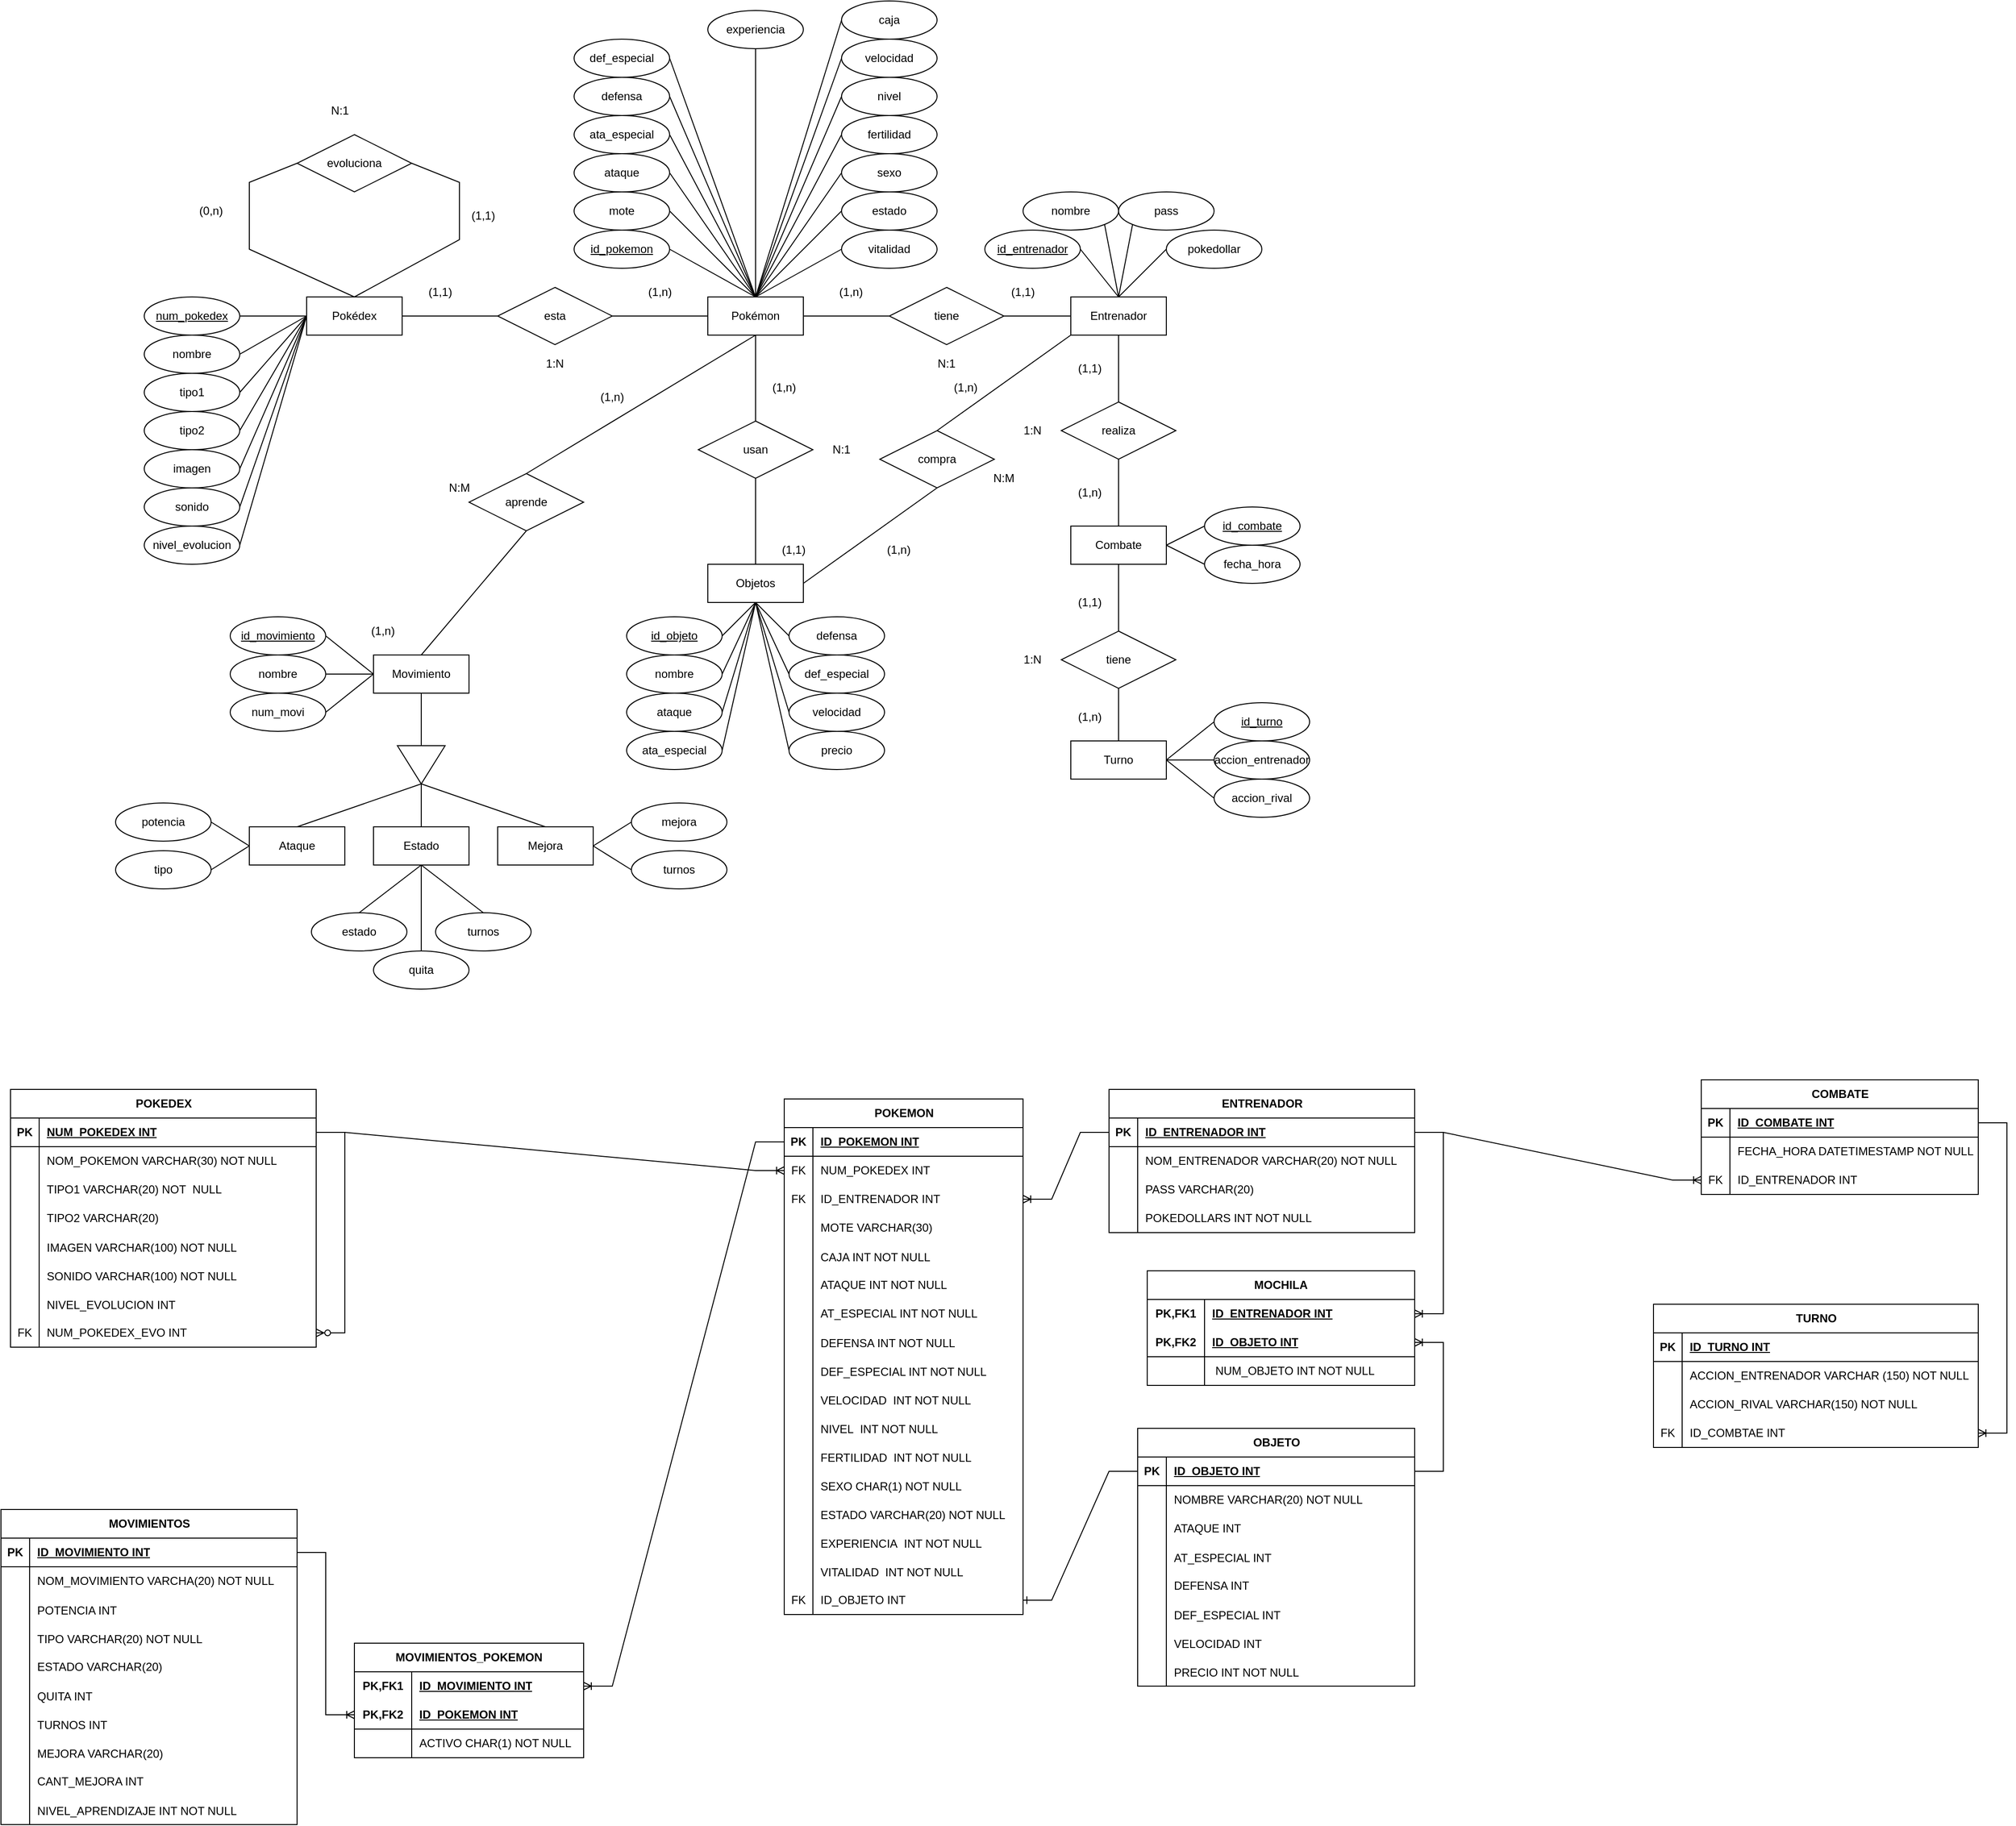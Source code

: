 <mxfile version="23.0.2" type="device">
  <diagram id="R2lEEEUBdFMjLlhIrx00" name="Page-1">
    <mxGraphModel dx="1720" dy="839" grid="1" gridSize="10" guides="1" tooltips="1" connect="1" arrows="1" fold="1" page="1" pageScale="1" pageWidth="850" pageHeight="1100" math="0" shadow="0" extFonts="Permanent Marker^https://fonts.googleapis.com/css?family=Permanent+Marker">
      <root>
        <mxCell id="0" />
        <mxCell id="1" parent="0" />
        <mxCell id="huKgxQB53iqKvUDcnblJ-3" value="Pokédex" style="whiteSpace=wrap;html=1;align=center;" parent="1" vertex="1">
          <mxGeometry x="380" y="330" width="100" height="40" as="geometry" />
        </mxCell>
        <mxCell id="huKgxQB53iqKvUDcnblJ-4" value="Pokémon" style="whiteSpace=wrap;html=1;align=center;" parent="1" vertex="1">
          <mxGeometry x="800" y="330" width="100" height="40" as="geometry" />
        </mxCell>
        <mxCell id="huKgxQB53iqKvUDcnblJ-5" value="esta" style="shape=rhombus;perimeter=rhombusPerimeter;whiteSpace=wrap;html=1;align=center;" parent="1" vertex="1">
          <mxGeometry x="580" y="320" width="120" height="60" as="geometry" />
        </mxCell>
        <mxCell id="huKgxQB53iqKvUDcnblJ-6" value="" style="endArrow=none;html=1;rounded=0;exitX=1;exitY=0.5;exitDx=0;exitDy=0;entryX=0;entryY=0.5;entryDx=0;entryDy=0;" parent="1" source="huKgxQB53iqKvUDcnblJ-3" target="huKgxQB53iqKvUDcnblJ-5" edge="1">
          <mxGeometry relative="1" as="geometry">
            <mxPoint x="640" y="420" as="sourcePoint" />
            <mxPoint x="800" y="420" as="targetPoint" />
          </mxGeometry>
        </mxCell>
        <mxCell id="huKgxQB53iqKvUDcnblJ-7" value="" style="endArrow=none;html=1;rounded=0;exitX=1;exitY=0.5;exitDx=0;exitDy=0;entryX=0;entryY=0.5;entryDx=0;entryDy=0;" parent="1" source="huKgxQB53iqKvUDcnblJ-5" target="huKgxQB53iqKvUDcnblJ-4" edge="1">
          <mxGeometry relative="1" as="geometry">
            <mxPoint x="490" y="360" as="sourcePoint" />
            <mxPoint x="590" y="360" as="targetPoint" />
          </mxGeometry>
        </mxCell>
        <mxCell id="huKgxQB53iqKvUDcnblJ-8" value="Entrenador" style="whiteSpace=wrap;html=1;align=center;" parent="1" vertex="1">
          <mxGeometry x="1180" y="330" width="100" height="40" as="geometry" />
        </mxCell>
        <mxCell id="huKgxQB53iqKvUDcnblJ-9" value="tiene" style="shape=rhombus;perimeter=rhombusPerimeter;whiteSpace=wrap;html=1;align=center;" parent="1" vertex="1">
          <mxGeometry x="990" y="320" width="120" height="60" as="geometry" />
        </mxCell>
        <mxCell id="huKgxQB53iqKvUDcnblJ-11" value="" style="endArrow=none;html=1;rounded=0;exitX=1;exitY=0.5;exitDx=0;exitDy=0;entryX=0;entryY=0.5;entryDx=0;entryDy=0;" parent="1" source="huKgxQB53iqKvUDcnblJ-4" target="huKgxQB53iqKvUDcnblJ-9" edge="1">
          <mxGeometry relative="1" as="geometry">
            <mxPoint x="710" y="360" as="sourcePoint" />
            <mxPoint x="810" y="360" as="targetPoint" />
          </mxGeometry>
        </mxCell>
        <mxCell id="huKgxQB53iqKvUDcnblJ-12" value="" style="endArrow=none;html=1;rounded=0;exitX=1;exitY=0.5;exitDx=0;exitDy=0;entryX=0;entryY=0.5;entryDx=0;entryDy=0;" parent="1" source="huKgxQB53iqKvUDcnblJ-9" target="huKgxQB53iqKvUDcnblJ-8" edge="1">
          <mxGeometry relative="1" as="geometry">
            <mxPoint x="910" y="360" as="sourcePoint" />
            <mxPoint x="1000" y="360" as="targetPoint" />
          </mxGeometry>
        </mxCell>
        <mxCell id="huKgxQB53iqKvUDcnblJ-13" value="Movimiento" style="whiteSpace=wrap;html=1;align=center;" parent="1" vertex="1">
          <mxGeometry x="450" y="705" width="100" height="40" as="geometry" />
        </mxCell>
        <mxCell id="huKgxQB53iqKvUDcnblJ-14" value="Objetos" style="whiteSpace=wrap;html=1;align=center;" parent="1" vertex="1">
          <mxGeometry x="800" y="610" width="100" height="40" as="geometry" />
        </mxCell>
        <mxCell id="huKgxQB53iqKvUDcnblJ-15" value="aprende" style="shape=rhombus;perimeter=rhombusPerimeter;whiteSpace=wrap;html=1;align=center;" parent="1" vertex="1">
          <mxGeometry x="550" y="515" width="120" height="60" as="geometry" />
        </mxCell>
        <mxCell id="huKgxQB53iqKvUDcnblJ-16" value="usan" style="shape=rhombus;perimeter=rhombusPerimeter;whiteSpace=wrap;html=1;align=center;" parent="1" vertex="1">
          <mxGeometry x="790" y="460" width="120" height="60" as="geometry" />
        </mxCell>
        <mxCell id="huKgxQB53iqKvUDcnblJ-17" value="" style="endArrow=none;html=1;rounded=0;exitX=0.5;exitY=0;exitDx=0;exitDy=0;entryX=0.5;entryY=1;entryDx=0;entryDy=0;" parent="1" source="huKgxQB53iqKvUDcnblJ-15" target="huKgxQB53iqKvUDcnblJ-4" edge="1">
          <mxGeometry relative="1" as="geometry">
            <mxPoint x="490" y="360" as="sourcePoint" />
            <mxPoint x="590" y="360" as="targetPoint" />
          </mxGeometry>
        </mxCell>
        <mxCell id="huKgxQB53iqKvUDcnblJ-18" value="" style="endArrow=none;html=1;rounded=0;exitX=0.5;exitY=0;exitDx=0;exitDy=0;entryX=0.5;entryY=1;entryDx=0;entryDy=0;" parent="1" source="huKgxQB53iqKvUDcnblJ-16" target="huKgxQB53iqKvUDcnblJ-4" edge="1">
          <mxGeometry relative="1" as="geometry">
            <mxPoint x="440" y="440" as="sourcePoint" />
            <mxPoint x="860" y="430" as="targetPoint" />
          </mxGeometry>
        </mxCell>
        <mxCell id="huKgxQB53iqKvUDcnblJ-19" value="" style="endArrow=none;html=1;rounded=0;exitX=0.5;exitY=0;exitDx=0;exitDy=0;entryX=0.5;entryY=1;entryDx=0;entryDy=0;" parent="1" source="huKgxQB53iqKvUDcnblJ-14" target="huKgxQB53iqKvUDcnblJ-16" edge="1">
          <mxGeometry relative="1" as="geometry">
            <mxPoint x="713" y="479" as="sourcePoint" />
            <mxPoint x="860" y="380" as="targetPoint" />
          </mxGeometry>
        </mxCell>
        <mxCell id="huKgxQB53iqKvUDcnblJ-20" value="" style="endArrow=none;html=1;rounded=0;exitX=0.5;exitY=0;exitDx=0;exitDy=0;entryX=0.5;entryY=1;entryDx=0;entryDy=0;" parent="1" source="huKgxQB53iqKvUDcnblJ-13" target="huKgxQB53iqKvUDcnblJ-15" edge="1">
          <mxGeometry relative="1" as="geometry">
            <mxPoint x="300" y="545" as="sourcePoint" />
            <mxPoint x="600" y="650" as="targetPoint" />
          </mxGeometry>
        </mxCell>
        <mxCell id="huKgxQB53iqKvUDcnblJ-21" value="Ataque" style="whiteSpace=wrap;html=1;align=center;" parent="1" vertex="1">
          <mxGeometry x="320" y="885" width="100" height="40" as="geometry" />
        </mxCell>
        <mxCell id="huKgxQB53iqKvUDcnblJ-22" value="Estado" style="whiteSpace=wrap;html=1;align=center;" parent="1" vertex="1">
          <mxGeometry x="450" y="885" width="100" height="40" as="geometry" />
        </mxCell>
        <mxCell id="huKgxQB53iqKvUDcnblJ-23" value="Mejora" style="whiteSpace=wrap;html=1;align=center;" parent="1" vertex="1">
          <mxGeometry x="580" y="885" width="100" height="40" as="geometry" />
        </mxCell>
        <mxCell id="huKgxQB53iqKvUDcnblJ-24" value="" style="triangle;whiteSpace=wrap;html=1;rotation=90;" parent="1" vertex="1">
          <mxGeometry x="480" y="795" width="40" height="50" as="geometry" />
        </mxCell>
        <mxCell id="huKgxQB53iqKvUDcnblJ-25" value="" style="endArrow=none;html=1;rounded=0;exitX=0;exitY=0.5;exitDx=0;exitDy=0;entryX=0.5;entryY=1;entryDx=0;entryDy=0;" parent="1" source="huKgxQB53iqKvUDcnblJ-24" target="huKgxQB53iqKvUDcnblJ-13" edge="1">
          <mxGeometry relative="1" as="geometry">
            <mxPoint x="510" y="715" as="sourcePoint" />
            <mxPoint x="510" y="675" as="targetPoint" />
          </mxGeometry>
        </mxCell>
        <mxCell id="huKgxQB53iqKvUDcnblJ-26" value="" style="endArrow=none;html=1;rounded=0;exitX=1;exitY=0.5;exitDx=0;exitDy=0;entryX=0.5;entryY=0;entryDx=0;entryDy=0;" parent="1" source="huKgxQB53iqKvUDcnblJ-24" target="huKgxQB53iqKvUDcnblJ-21" edge="1">
          <mxGeometry relative="1" as="geometry">
            <mxPoint x="510" y="780" as="sourcePoint" />
            <mxPoint x="510" y="755" as="targetPoint" />
          </mxGeometry>
        </mxCell>
        <mxCell id="huKgxQB53iqKvUDcnblJ-27" value="" style="endArrow=none;html=1;rounded=0;exitX=1;exitY=0.5;exitDx=0;exitDy=0;entryX=0.5;entryY=0;entryDx=0;entryDy=0;" parent="1" source="huKgxQB53iqKvUDcnblJ-24" target="huKgxQB53iqKvUDcnblJ-23" edge="1">
          <mxGeometry relative="1" as="geometry">
            <mxPoint x="510" y="850" as="sourcePoint" />
            <mxPoint x="380" y="895" as="targetPoint" />
          </mxGeometry>
        </mxCell>
        <mxCell id="huKgxQB53iqKvUDcnblJ-28" value="" style="endArrow=none;html=1;rounded=0;exitX=1;exitY=0.5;exitDx=0;exitDy=0;entryX=0.5;entryY=0;entryDx=0;entryDy=0;" parent="1" source="huKgxQB53iqKvUDcnblJ-24" target="huKgxQB53iqKvUDcnblJ-22" edge="1">
          <mxGeometry relative="1" as="geometry">
            <mxPoint x="510" y="850" as="sourcePoint" />
            <mxPoint x="640" y="895" as="targetPoint" />
          </mxGeometry>
        </mxCell>
        <mxCell id="huKgxQB53iqKvUDcnblJ-29" value="num_pokedex" style="ellipse;whiteSpace=wrap;html=1;align=center;fontStyle=4;" parent="1" vertex="1">
          <mxGeometry x="210" y="330" width="100" height="40" as="geometry" />
        </mxCell>
        <mxCell id="huKgxQB53iqKvUDcnblJ-30" value="nombre" style="ellipse;whiteSpace=wrap;html=1;align=center;" parent="1" vertex="1">
          <mxGeometry x="210" y="370" width="100" height="40" as="geometry" />
        </mxCell>
        <mxCell id="huKgxQB53iqKvUDcnblJ-31" value="tipo1" style="ellipse;whiteSpace=wrap;html=1;align=center;" parent="1" vertex="1">
          <mxGeometry x="210" y="410" width="100" height="40" as="geometry" />
        </mxCell>
        <mxCell id="huKgxQB53iqKvUDcnblJ-32" value="tipo2" style="ellipse;whiteSpace=wrap;html=1;align=center;" parent="1" vertex="1">
          <mxGeometry x="210" y="450" width="100" height="40" as="geometry" />
        </mxCell>
        <mxCell id="huKgxQB53iqKvUDcnblJ-33" value="imagen" style="ellipse;whiteSpace=wrap;html=1;align=center;" parent="1" vertex="1">
          <mxGeometry x="210" y="490" width="100" height="40" as="geometry" />
        </mxCell>
        <mxCell id="huKgxQB53iqKvUDcnblJ-34" value="sonido" style="ellipse;whiteSpace=wrap;html=1;align=center;" parent="1" vertex="1">
          <mxGeometry x="210" y="530" width="100" height="40" as="geometry" />
        </mxCell>
        <mxCell id="huKgxQB53iqKvUDcnblJ-35" value="" style="endArrow=none;html=1;rounded=0;exitX=1;exitY=0.5;exitDx=0;exitDy=0;entryX=0;entryY=0.5;entryDx=0;entryDy=0;" parent="1" source="huKgxQB53iqKvUDcnblJ-29" target="huKgxQB53iqKvUDcnblJ-3" edge="1">
          <mxGeometry relative="1" as="geometry">
            <mxPoint x="490" y="360" as="sourcePoint" />
            <mxPoint x="590" y="360" as="targetPoint" />
          </mxGeometry>
        </mxCell>
        <mxCell id="huKgxQB53iqKvUDcnblJ-36" value="" style="endArrow=none;html=1;rounded=0;exitX=1;exitY=0.5;exitDx=0;exitDy=0;entryX=0;entryY=0.5;entryDx=0;entryDy=0;" parent="1" source="huKgxQB53iqKvUDcnblJ-30" target="huKgxQB53iqKvUDcnblJ-3" edge="1">
          <mxGeometry relative="1" as="geometry">
            <mxPoint x="330" y="290" as="sourcePoint" />
            <mxPoint x="390" y="360" as="targetPoint" />
          </mxGeometry>
        </mxCell>
        <mxCell id="huKgxQB53iqKvUDcnblJ-37" value="" style="endArrow=none;html=1;rounded=0;exitX=1;exitY=0.5;exitDx=0;exitDy=0;entryX=0;entryY=0.5;entryDx=0;entryDy=0;" parent="1" source="huKgxQB53iqKvUDcnblJ-31" target="huKgxQB53iqKvUDcnblJ-3" edge="1">
          <mxGeometry relative="1" as="geometry">
            <mxPoint x="330" y="330" as="sourcePoint" />
            <mxPoint x="390" y="360" as="targetPoint" />
          </mxGeometry>
        </mxCell>
        <mxCell id="huKgxQB53iqKvUDcnblJ-38" value="" style="endArrow=none;html=1;rounded=0;exitX=1;exitY=0.5;exitDx=0;exitDy=0;entryX=0;entryY=0.5;entryDx=0;entryDy=0;" parent="1" source="huKgxQB53iqKvUDcnblJ-32" target="huKgxQB53iqKvUDcnblJ-3" edge="1">
          <mxGeometry relative="1" as="geometry">
            <mxPoint x="330" y="370" as="sourcePoint" />
            <mxPoint x="390" y="360" as="targetPoint" />
          </mxGeometry>
        </mxCell>
        <mxCell id="huKgxQB53iqKvUDcnblJ-39" value="" style="endArrow=none;html=1;rounded=0;exitX=1;exitY=0.5;exitDx=0;exitDy=0;entryX=0;entryY=0.5;entryDx=0;entryDy=0;" parent="1" source="huKgxQB53iqKvUDcnblJ-33" target="huKgxQB53iqKvUDcnblJ-3" edge="1">
          <mxGeometry relative="1" as="geometry">
            <mxPoint x="330" y="410" as="sourcePoint" />
            <mxPoint x="390" y="360" as="targetPoint" />
          </mxGeometry>
        </mxCell>
        <mxCell id="huKgxQB53iqKvUDcnblJ-40" value="" style="endArrow=none;html=1;rounded=0;exitX=1;exitY=0.5;exitDx=0;exitDy=0;entryX=0;entryY=0.5;entryDx=0;entryDy=0;" parent="1" source="huKgxQB53iqKvUDcnblJ-34" target="huKgxQB53iqKvUDcnblJ-3" edge="1">
          <mxGeometry relative="1" as="geometry">
            <mxPoint x="330" y="450" as="sourcePoint" />
            <mxPoint x="390" y="360" as="targetPoint" />
          </mxGeometry>
        </mxCell>
        <mxCell id="huKgxQB53iqKvUDcnblJ-41" value="id_pokemon" style="ellipse;whiteSpace=wrap;html=1;align=center;fontStyle=4;" parent="1" vertex="1">
          <mxGeometry x="660" y="260" width="100" height="40" as="geometry" />
        </mxCell>
        <mxCell id="huKgxQB53iqKvUDcnblJ-42" value="mote" style="ellipse;whiteSpace=wrap;html=1;align=center;" parent="1" vertex="1">
          <mxGeometry x="660" y="220" width="100" height="40" as="geometry" />
        </mxCell>
        <mxCell id="huKgxQB53iqKvUDcnblJ-43" value="ataque" style="ellipse;whiteSpace=wrap;html=1;align=center;" parent="1" vertex="1">
          <mxGeometry x="660" y="180" width="100" height="40" as="geometry" />
        </mxCell>
        <mxCell id="huKgxQB53iqKvUDcnblJ-44" value="" style="endArrow=none;html=1;rounded=0;exitX=1;exitY=0.5;exitDx=0;exitDy=0;entryX=0.5;entryY=0;entryDx=0;entryDy=0;" parent="1" source="huKgxQB53iqKvUDcnblJ-41" target="huKgxQB53iqKvUDcnblJ-4" edge="1">
          <mxGeometry relative="1" as="geometry">
            <mxPoint x="710" y="360" as="sourcePoint" />
            <mxPoint x="810" y="360" as="targetPoint" />
          </mxGeometry>
        </mxCell>
        <mxCell id="huKgxQB53iqKvUDcnblJ-45" value="" style="endArrow=none;html=1;rounded=0;exitX=1;exitY=0.5;exitDx=0;exitDy=0;entryX=0.5;entryY=0;entryDx=0;entryDy=0;" parent="1" source="huKgxQB53iqKvUDcnblJ-42" target="huKgxQB53iqKvUDcnblJ-4" edge="1">
          <mxGeometry relative="1" as="geometry">
            <mxPoint x="690" y="300" as="sourcePoint" />
            <mxPoint x="860" y="340" as="targetPoint" />
          </mxGeometry>
        </mxCell>
        <mxCell id="huKgxQB53iqKvUDcnblJ-46" value="" style="endArrow=none;html=1;rounded=0;exitX=1;exitY=0.5;exitDx=0;exitDy=0;entryX=0.5;entryY=0;entryDx=0;entryDy=0;" parent="1" source="huKgxQB53iqKvUDcnblJ-43" target="huKgxQB53iqKvUDcnblJ-4" edge="1">
          <mxGeometry relative="1" as="geometry">
            <mxPoint x="740" y="260" as="sourcePoint" />
            <mxPoint x="860" y="340" as="targetPoint" />
          </mxGeometry>
        </mxCell>
        <mxCell id="huKgxQB53iqKvUDcnblJ-47" value="ata_especial" style="ellipse;whiteSpace=wrap;html=1;align=center;" parent="1" vertex="1">
          <mxGeometry x="660" y="140" width="100" height="40" as="geometry" />
        </mxCell>
        <mxCell id="huKgxQB53iqKvUDcnblJ-48" value="" style="endArrow=none;html=1;rounded=0;exitX=1;exitY=0.5;exitDx=0;exitDy=0;entryX=0.5;entryY=0;entryDx=0;entryDy=0;" parent="1" source="huKgxQB53iqKvUDcnblJ-47" target="huKgxQB53iqKvUDcnblJ-4" edge="1">
          <mxGeometry relative="1" as="geometry">
            <mxPoint x="770" y="230" as="sourcePoint" />
            <mxPoint x="860" y="340" as="targetPoint" />
          </mxGeometry>
        </mxCell>
        <mxCell id="huKgxQB53iqKvUDcnblJ-49" value="defensa" style="ellipse;whiteSpace=wrap;html=1;align=center;" parent="1" vertex="1">
          <mxGeometry x="660" y="100" width="100" height="40" as="geometry" />
        </mxCell>
        <mxCell id="huKgxQB53iqKvUDcnblJ-50" value="def_especial" style="ellipse;whiteSpace=wrap;html=1;align=center;" parent="1" vertex="1">
          <mxGeometry x="660" y="60" width="100" height="40" as="geometry" />
        </mxCell>
        <mxCell id="huKgxQB53iqKvUDcnblJ-51" value="velocidad" style="ellipse;whiteSpace=wrap;html=1;align=center;" parent="1" vertex="1">
          <mxGeometry x="940" y="60" width="100" height="40" as="geometry" />
        </mxCell>
        <mxCell id="huKgxQB53iqKvUDcnblJ-52" value="" style="endArrow=none;html=1;rounded=0;exitX=1;exitY=0.5;exitDx=0;exitDy=0;entryX=0.5;entryY=0;entryDx=0;entryDy=0;" parent="1" source="huKgxQB53iqKvUDcnblJ-49" target="huKgxQB53iqKvUDcnblJ-4" edge="1">
          <mxGeometry relative="1" as="geometry">
            <mxPoint x="770" y="190" as="sourcePoint" />
            <mxPoint x="860" y="340" as="targetPoint" />
          </mxGeometry>
        </mxCell>
        <mxCell id="huKgxQB53iqKvUDcnblJ-53" value="" style="endArrow=none;html=1;rounded=0;exitX=1;exitY=0.5;exitDx=0;exitDy=0;entryX=0.5;entryY=0;entryDx=0;entryDy=0;" parent="1" source="huKgxQB53iqKvUDcnblJ-50" target="huKgxQB53iqKvUDcnblJ-4" edge="1">
          <mxGeometry relative="1" as="geometry">
            <mxPoint x="810" y="190" as="sourcePoint" />
            <mxPoint x="860" y="340" as="targetPoint" />
          </mxGeometry>
        </mxCell>
        <mxCell id="huKgxQB53iqKvUDcnblJ-54" value="" style="endArrow=none;html=1;rounded=0;exitX=0;exitY=0.5;exitDx=0;exitDy=0;entryX=0.5;entryY=0;entryDx=0;entryDy=0;" parent="1" source="huKgxQB53iqKvUDcnblJ-51" target="huKgxQB53iqKvUDcnblJ-4" edge="1">
          <mxGeometry relative="1" as="geometry">
            <mxPoint x="910" y="190" as="sourcePoint" />
            <mxPoint x="860" y="340" as="targetPoint" />
          </mxGeometry>
        </mxCell>
        <mxCell id="huKgxQB53iqKvUDcnblJ-55" value="nivel" style="ellipse;whiteSpace=wrap;html=1;align=center;" parent="1" vertex="1">
          <mxGeometry x="940" y="100" width="100" height="40" as="geometry" />
        </mxCell>
        <mxCell id="huKgxQB53iqKvUDcnblJ-56" value="fertilidad" style="ellipse;whiteSpace=wrap;html=1;align=center;" parent="1" vertex="1">
          <mxGeometry x="940" y="140" width="100" height="40" as="geometry" />
        </mxCell>
        <mxCell id="huKgxQB53iqKvUDcnblJ-57" value="sexo" style="ellipse;whiteSpace=wrap;html=1;align=center;" parent="1" vertex="1">
          <mxGeometry x="940" y="180" width="100" height="40" as="geometry" />
        </mxCell>
        <mxCell id="huKgxQB53iqKvUDcnblJ-58" value="" style="endArrow=none;html=1;rounded=0;exitX=0;exitY=0.5;exitDx=0;exitDy=0;entryX=0.5;entryY=0;entryDx=0;entryDy=0;" parent="1" source="huKgxQB53iqKvUDcnblJ-55" target="huKgxQB53iqKvUDcnblJ-4" edge="1">
          <mxGeometry relative="1" as="geometry">
            <mxPoint x="975" y="184" as="sourcePoint" />
            <mxPoint x="860" y="340" as="targetPoint" />
          </mxGeometry>
        </mxCell>
        <mxCell id="huKgxQB53iqKvUDcnblJ-59" value="" style="endArrow=none;html=1;rounded=0;exitX=0;exitY=0.5;exitDx=0;exitDy=0;entryX=0.5;entryY=0;entryDx=0;entryDy=0;" parent="1" source="huKgxQB53iqKvUDcnblJ-57" target="huKgxQB53iqKvUDcnblJ-4" edge="1">
          <mxGeometry relative="1" as="geometry">
            <mxPoint x="975" y="224" as="sourcePoint" />
            <mxPoint x="860" y="340" as="targetPoint" />
          </mxGeometry>
        </mxCell>
        <mxCell id="huKgxQB53iqKvUDcnblJ-60" value="" style="endArrow=none;html=1;rounded=0;exitX=0;exitY=0.5;exitDx=0;exitDy=0;entryX=0.5;entryY=0;entryDx=0;entryDy=0;" parent="1" source="huKgxQB53iqKvUDcnblJ-56" target="huKgxQB53iqKvUDcnblJ-4" edge="1">
          <mxGeometry relative="1" as="geometry">
            <mxPoint x="960" y="290" as="sourcePoint" />
            <mxPoint x="860" y="340" as="targetPoint" />
          </mxGeometry>
        </mxCell>
        <mxCell id="huKgxQB53iqKvUDcnblJ-61" value="estado" style="ellipse;whiteSpace=wrap;html=1;align=center;" parent="1" vertex="1">
          <mxGeometry x="940" y="220" width="100" height="40" as="geometry" />
        </mxCell>
        <mxCell id="huKgxQB53iqKvUDcnblJ-62" value="vitalidad" style="ellipse;whiteSpace=wrap;html=1;align=center;" parent="1" vertex="1">
          <mxGeometry x="940" y="260" width="100" height="40" as="geometry" />
        </mxCell>
        <mxCell id="huKgxQB53iqKvUDcnblJ-63" value="experiencia" style="ellipse;whiteSpace=wrap;html=1;align=center;" parent="1" vertex="1">
          <mxGeometry x="800" y="30" width="100" height="40" as="geometry" />
        </mxCell>
        <mxCell id="huKgxQB53iqKvUDcnblJ-64" value="" style="endArrow=none;html=1;rounded=0;exitX=0.5;exitY=1;exitDx=0;exitDy=0;entryX=0.5;entryY=0;entryDx=0;entryDy=0;" parent="1" source="huKgxQB53iqKvUDcnblJ-63" target="huKgxQB53iqKvUDcnblJ-4" edge="1">
          <mxGeometry relative="1" as="geometry">
            <mxPoint x="950" y="90" as="sourcePoint" />
            <mxPoint x="860" y="340" as="targetPoint" />
          </mxGeometry>
        </mxCell>
        <mxCell id="huKgxQB53iqKvUDcnblJ-65" value="" style="endArrow=none;html=1;rounded=0;exitX=0;exitY=0.5;exitDx=0;exitDy=0;entryX=0.5;entryY=0;entryDx=0;entryDy=0;" parent="1" source="huKgxQB53iqKvUDcnblJ-61" target="huKgxQB53iqKvUDcnblJ-4" edge="1">
          <mxGeometry relative="1" as="geometry">
            <mxPoint x="950" y="210" as="sourcePoint" />
            <mxPoint x="860" y="340" as="targetPoint" />
          </mxGeometry>
        </mxCell>
        <mxCell id="huKgxQB53iqKvUDcnblJ-66" value="" style="endArrow=none;html=1;rounded=0;exitX=0;exitY=0.5;exitDx=0;exitDy=0;entryX=0.5;entryY=0;entryDx=0;entryDy=0;" parent="1" source="huKgxQB53iqKvUDcnblJ-62" target="huKgxQB53iqKvUDcnblJ-4" edge="1">
          <mxGeometry relative="1" as="geometry">
            <mxPoint x="950" y="250" as="sourcePoint" />
            <mxPoint x="860" y="340" as="targetPoint" />
          </mxGeometry>
        </mxCell>
        <mxCell id="huKgxQB53iqKvUDcnblJ-67" value="(1,1)" style="text;html=1;strokeColor=none;fillColor=none;align=center;verticalAlign=middle;whiteSpace=wrap;rounded=0;" parent="1" vertex="1">
          <mxGeometry x="490" y="310" width="60" height="30" as="geometry" />
        </mxCell>
        <mxCell id="huKgxQB53iqKvUDcnblJ-68" value="(1,n)" style="text;html=1;strokeColor=none;fillColor=none;align=center;verticalAlign=middle;whiteSpace=wrap;rounded=0;" parent="1" vertex="1">
          <mxGeometry x="720" y="310" width="60" height="30" as="geometry" />
        </mxCell>
        <mxCell id="huKgxQB53iqKvUDcnblJ-69" value="1:N" style="text;html=1;strokeColor=none;fillColor=none;align=center;verticalAlign=middle;whiteSpace=wrap;rounded=0;" parent="1" vertex="1">
          <mxGeometry x="610" y="385" width="60" height="30" as="geometry" />
        </mxCell>
        <mxCell id="huKgxQB53iqKvUDcnblJ-70" value="(1,n)" style="text;html=1;strokeColor=none;fillColor=none;align=center;verticalAlign=middle;whiteSpace=wrap;rounded=0;" parent="1" vertex="1">
          <mxGeometry x="920" y="310" width="60" height="30" as="geometry" />
        </mxCell>
        <mxCell id="huKgxQB53iqKvUDcnblJ-71" value="(1,1)" style="text;html=1;strokeColor=none;fillColor=none;align=center;verticalAlign=middle;whiteSpace=wrap;rounded=0;" parent="1" vertex="1">
          <mxGeometry x="1100" y="310" width="60" height="30" as="geometry" />
        </mxCell>
        <mxCell id="huKgxQB53iqKvUDcnblJ-72" value="N:1" style="text;html=1;strokeColor=none;fillColor=none;align=center;verticalAlign=middle;whiteSpace=wrap;rounded=0;" parent="1" vertex="1">
          <mxGeometry x="1020" y="385" width="60" height="30" as="geometry" />
        </mxCell>
        <mxCell id="huKgxQB53iqKvUDcnblJ-73" value="id_entrenador" style="ellipse;whiteSpace=wrap;html=1;align=center;fontStyle=4;" parent="1" vertex="1">
          <mxGeometry x="1090" y="260" width="100" height="40" as="geometry" />
        </mxCell>
        <mxCell id="huKgxQB53iqKvUDcnblJ-74" value="nombre" style="ellipse;whiteSpace=wrap;html=1;align=center;" parent="1" vertex="1">
          <mxGeometry x="1130" y="220" width="100" height="40" as="geometry" />
        </mxCell>
        <mxCell id="huKgxQB53iqKvUDcnblJ-75" value="pass" style="ellipse;whiteSpace=wrap;html=1;align=center;" parent="1" vertex="1">
          <mxGeometry x="1230" y="220" width="100" height="40" as="geometry" />
        </mxCell>
        <mxCell id="huKgxQB53iqKvUDcnblJ-76" value="pokedollar" style="ellipse;whiteSpace=wrap;html=1;align=center;" parent="1" vertex="1">
          <mxGeometry x="1280" y="260" width="100" height="40" as="geometry" />
        </mxCell>
        <mxCell id="huKgxQB53iqKvUDcnblJ-79" value="" style="endArrow=none;html=1;rounded=0;exitX=1;exitY=0.5;exitDx=0;exitDy=0;entryX=0.5;entryY=0;entryDx=0;entryDy=0;" parent="1" source="huKgxQB53iqKvUDcnblJ-73" target="huKgxQB53iqKvUDcnblJ-8" edge="1">
          <mxGeometry relative="1" as="geometry">
            <mxPoint x="1190" y="180" as="sourcePoint" />
            <mxPoint x="1100" y="230" as="targetPoint" />
          </mxGeometry>
        </mxCell>
        <mxCell id="huKgxQB53iqKvUDcnblJ-80" value="" style="endArrow=none;html=1;rounded=0;exitX=1;exitY=1;exitDx=0;exitDy=0;entryX=0.5;entryY=0;entryDx=0;entryDy=0;" parent="1" source="huKgxQB53iqKvUDcnblJ-74" target="huKgxQB53iqKvUDcnblJ-8" edge="1">
          <mxGeometry relative="1" as="geometry">
            <mxPoint x="1220" y="290" as="sourcePoint" />
            <mxPoint x="1240" y="340" as="targetPoint" />
          </mxGeometry>
        </mxCell>
        <mxCell id="huKgxQB53iqKvUDcnblJ-81" value="" style="endArrow=none;html=1;rounded=0;exitX=0;exitY=1;exitDx=0;exitDy=0;entryX=0.5;entryY=0;entryDx=0;entryDy=0;" parent="1" source="huKgxQB53iqKvUDcnblJ-75" target="huKgxQB53iqKvUDcnblJ-8" edge="1">
          <mxGeometry relative="1" as="geometry">
            <mxPoint x="1245" y="264" as="sourcePoint" />
            <mxPoint x="1240" y="340" as="targetPoint" />
          </mxGeometry>
        </mxCell>
        <mxCell id="huKgxQB53iqKvUDcnblJ-82" value="" style="endArrow=none;html=1;rounded=0;exitX=0;exitY=0.5;exitDx=0;exitDy=0;entryX=0.5;entryY=0;entryDx=0;entryDy=0;" parent="1" source="huKgxQB53iqKvUDcnblJ-76" target="huKgxQB53iqKvUDcnblJ-8" edge="1">
          <mxGeometry relative="1" as="geometry">
            <mxPoint x="1275" y="264" as="sourcePoint" />
            <mxPoint x="1240" y="340" as="targetPoint" />
          </mxGeometry>
        </mxCell>
        <mxCell id="huKgxQB53iqKvUDcnblJ-83" value="(1,n)" style="text;html=1;strokeColor=none;fillColor=none;align=center;verticalAlign=middle;whiteSpace=wrap;rounded=0;" parent="1" vertex="1">
          <mxGeometry x="670" y="420" width="60" height="30" as="geometry" />
        </mxCell>
        <mxCell id="huKgxQB53iqKvUDcnblJ-84" value="(1,n)" style="text;html=1;strokeColor=none;fillColor=none;align=center;verticalAlign=middle;whiteSpace=wrap;rounded=0;" parent="1" vertex="1">
          <mxGeometry x="430" y="665" width="60" height="30" as="geometry" />
        </mxCell>
        <mxCell id="huKgxQB53iqKvUDcnblJ-85" value="N:M" style="text;html=1;strokeColor=none;fillColor=none;align=center;verticalAlign=middle;whiteSpace=wrap;rounded=0;" parent="1" vertex="1">
          <mxGeometry x="510" y="515" width="60" height="30" as="geometry" />
        </mxCell>
        <mxCell id="huKgxQB53iqKvUDcnblJ-86" value="(1,n)" style="text;html=1;strokeColor=none;fillColor=none;align=center;verticalAlign=middle;whiteSpace=wrap;rounded=0;" parent="1" vertex="1">
          <mxGeometry x="850" y="410" width="60" height="30" as="geometry" />
        </mxCell>
        <mxCell id="huKgxQB53iqKvUDcnblJ-87" value="(1,1)" style="text;html=1;strokeColor=none;fillColor=none;align=center;verticalAlign=middle;whiteSpace=wrap;rounded=0;" parent="1" vertex="1">
          <mxGeometry x="860" y="580" width="60" height="30" as="geometry" />
        </mxCell>
        <mxCell id="huKgxQB53iqKvUDcnblJ-88" value="N:1" style="text;html=1;strokeColor=none;fillColor=none;align=center;verticalAlign=middle;whiteSpace=wrap;rounded=0;" parent="1" vertex="1">
          <mxGeometry x="910" y="475" width="60" height="30" as="geometry" />
        </mxCell>
        <mxCell id="huKgxQB53iqKvUDcnblJ-89" value="id_movimiento" style="ellipse;whiteSpace=wrap;html=1;align=center;fontStyle=4;" parent="1" vertex="1">
          <mxGeometry x="300" y="665" width="100" height="40" as="geometry" />
        </mxCell>
        <mxCell id="huKgxQB53iqKvUDcnblJ-90" value="nombre" style="ellipse;whiteSpace=wrap;html=1;align=center;" parent="1" vertex="1">
          <mxGeometry x="300" y="705" width="100" height="40" as="geometry" />
        </mxCell>
        <mxCell id="huKgxQB53iqKvUDcnblJ-91" value="num_movi" style="ellipse;whiteSpace=wrap;html=1;align=center;" parent="1" vertex="1">
          <mxGeometry x="300" y="745" width="100" height="40" as="geometry" />
        </mxCell>
        <mxCell id="huKgxQB53iqKvUDcnblJ-92" value="" style="endArrow=none;html=1;rounded=0;exitX=0;exitY=0.5;exitDx=0;exitDy=0;entryX=1;entryY=0.5;entryDx=0;entryDy=0;" parent="1" source="huKgxQB53iqKvUDcnblJ-13" target="huKgxQB53iqKvUDcnblJ-89" edge="1">
          <mxGeometry relative="1" as="geometry">
            <mxPoint x="720" y="715" as="sourcePoint" />
            <mxPoint x="720" y="635" as="targetPoint" />
          </mxGeometry>
        </mxCell>
        <mxCell id="huKgxQB53iqKvUDcnblJ-93" value="" style="endArrow=none;html=1;rounded=0;exitX=0;exitY=0.5;exitDx=0;exitDy=0;entryX=1;entryY=0.5;entryDx=0;entryDy=0;" parent="1" source="huKgxQB53iqKvUDcnblJ-13" target="huKgxQB53iqKvUDcnblJ-90" edge="1">
          <mxGeometry relative="1" as="geometry">
            <mxPoint x="460" y="735" as="sourcePoint" />
            <mxPoint x="410" y="695" as="targetPoint" />
          </mxGeometry>
        </mxCell>
        <mxCell id="huKgxQB53iqKvUDcnblJ-94" value="" style="endArrow=none;html=1;rounded=0;exitX=0;exitY=0.5;exitDx=0;exitDy=0;entryX=1;entryY=0.5;entryDx=0;entryDy=0;" parent="1" source="huKgxQB53iqKvUDcnblJ-13" target="huKgxQB53iqKvUDcnblJ-91" edge="1">
          <mxGeometry relative="1" as="geometry">
            <mxPoint x="460" y="735" as="sourcePoint" />
            <mxPoint x="410" y="735" as="targetPoint" />
          </mxGeometry>
        </mxCell>
        <mxCell id="huKgxQB53iqKvUDcnblJ-95" value="potencia" style="ellipse;whiteSpace=wrap;html=1;align=center;" parent="1" vertex="1">
          <mxGeometry x="180" y="860" width="100" height="40" as="geometry" />
        </mxCell>
        <mxCell id="huKgxQB53iqKvUDcnblJ-96" value="tipo" style="ellipse;whiteSpace=wrap;html=1;align=center;" parent="1" vertex="1">
          <mxGeometry x="180" y="910" width="100" height="40" as="geometry" />
        </mxCell>
        <mxCell id="huKgxQB53iqKvUDcnblJ-97" value="estado" style="ellipse;whiteSpace=wrap;html=1;align=center;" parent="1" vertex="1">
          <mxGeometry x="385" y="975" width="100" height="40" as="geometry" />
        </mxCell>
        <mxCell id="huKgxQB53iqKvUDcnblJ-98" value="quita" style="ellipse;whiteSpace=wrap;html=1;align=center;" parent="1" vertex="1">
          <mxGeometry x="450" y="1015" width="100" height="40" as="geometry" />
        </mxCell>
        <mxCell id="huKgxQB53iqKvUDcnblJ-99" value="turnos" style="ellipse;whiteSpace=wrap;html=1;align=center;" parent="1" vertex="1">
          <mxGeometry x="515" y="975" width="100" height="40" as="geometry" />
        </mxCell>
        <mxCell id="huKgxQB53iqKvUDcnblJ-100" value="" style="endArrow=none;html=1;rounded=0;exitX=0.5;exitY=1;exitDx=0;exitDy=0;entryX=0.5;entryY=0;entryDx=0;entryDy=0;" parent="1" source="huKgxQB53iqKvUDcnblJ-22" target="huKgxQB53iqKvUDcnblJ-97" edge="1">
          <mxGeometry relative="1" as="geometry">
            <mxPoint x="510" y="850" as="sourcePoint" />
            <mxPoint x="380" y="895" as="targetPoint" />
          </mxGeometry>
        </mxCell>
        <mxCell id="huKgxQB53iqKvUDcnblJ-101" value="" style="endArrow=none;html=1;rounded=0;exitX=0.5;exitY=1;exitDx=0;exitDy=0;entryX=0.5;entryY=0;entryDx=0;entryDy=0;" parent="1" source="huKgxQB53iqKvUDcnblJ-22" target="huKgxQB53iqKvUDcnblJ-98" edge="1">
          <mxGeometry relative="1" as="geometry">
            <mxPoint x="510" y="935" as="sourcePoint" />
            <mxPoint x="440" y="985" as="targetPoint" />
          </mxGeometry>
        </mxCell>
        <mxCell id="huKgxQB53iqKvUDcnblJ-102" value="" style="endArrow=none;html=1;rounded=0;exitX=0.5;exitY=1;exitDx=0;exitDy=0;entryX=0.5;entryY=0;entryDx=0;entryDy=0;" parent="1" source="huKgxQB53iqKvUDcnblJ-22" target="huKgxQB53iqKvUDcnblJ-99" edge="1">
          <mxGeometry relative="1" as="geometry">
            <mxPoint x="510" y="935" as="sourcePoint" />
            <mxPoint x="505" y="1025" as="targetPoint" />
          </mxGeometry>
        </mxCell>
        <mxCell id="huKgxQB53iqKvUDcnblJ-103" value="" style="endArrow=none;html=1;rounded=0;exitX=0;exitY=0.5;exitDx=0;exitDy=0;entryX=1;entryY=0.5;entryDx=0;entryDy=0;" parent="1" source="huKgxQB53iqKvUDcnblJ-21" target="huKgxQB53iqKvUDcnblJ-95" edge="1">
          <mxGeometry relative="1" as="geometry">
            <mxPoint x="520" y="945" as="sourcePoint" />
            <mxPoint x="515" y="1035" as="targetPoint" />
          </mxGeometry>
        </mxCell>
        <mxCell id="huKgxQB53iqKvUDcnblJ-104" value="" style="endArrow=none;html=1;rounded=0;exitX=0;exitY=0.5;exitDx=0;exitDy=0;entryX=1;entryY=0.5;entryDx=0;entryDy=0;" parent="1" source="huKgxQB53iqKvUDcnblJ-21" target="huKgxQB53iqKvUDcnblJ-96" edge="1">
          <mxGeometry relative="1" as="geometry">
            <mxPoint x="530" y="955" as="sourcePoint" />
            <mxPoint x="525" y="1045" as="targetPoint" />
          </mxGeometry>
        </mxCell>
        <mxCell id="huKgxQB53iqKvUDcnblJ-105" value="mejora" style="ellipse;whiteSpace=wrap;html=1;align=center;" parent="1" vertex="1">
          <mxGeometry x="720" y="860" width="100" height="40" as="geometry" />
        </mxCell>
        <mxCell id="huKgxQB53iqKvUDcnblJ-106" value="turnos" style="ellipse;whiteSpace=wrap;html=1;align=center;" parent="1" vertex="1">
          <mxGeometry x="720" y="910" width="100" height="40" as="geometry" />
        </mxCell>
        <mxCell id="huKgxQB53iqKvUDcnblJ-107" value="" style="endArrow=none;html=1;rounded=0;exitX=1;exitY=0.5;exitDx=0;exitDy=0;entryX=0;entryY=0.5;entryDx=0;entryDy=0;" parent="1" source="huKgxQB53iqKvUDcnblJ-23" target="huKgxQB53iqKvUDcnblJ-105" edge="1">
          <mxGeometry relative="1" as="geometry">
            <mxPoint x="510" y="850" as="sourcePoint" />
            <mxPoint x="640" y="895" as="targetPoint" />
          </mxGeometry>
        </mxCell>
        <mxCell id="huKgxQB53iqKvUDcnblJ-108" value="" style="endArrow=none;html=1;rounded=0;exitX=1;exitY=0.5;exitDx=0;exitDy=0;entryX=0;entryY=0.5;entryDx=0;entryDy=0;" parent="1" source="huKgxQB53iqKvUDcnblJ-23" target="huKgxQB53iqKvUDcnblJ-106" edge="1">
          <mxGeometry relative="1" as="geometry">
            <mxPoint x="690" y="915" as="sourcePoint" />
            <mxPoint x="730" y="885" as="targetPoint" />
          </mxGeometry>
        </mxCell>
        <mxCell id="huKgxQB53iqKvUDcnblJ-110" value="id_objeto" style="ellipse;whiteSpace=wrap;html=1;align=center;fontStyle=4;" parent="1" vertex="1">
          <mxGeometry x="715" y="665" width="100" height="40" as="geometry" />
        </mxCell>
        <mxCell id="huKgxQB53iqKvUDcnblJ-111" value="nombre" style="ellipse;whiteSpace=wrap;html=1;align=center;" parent="1" vertex="1">
          <mxGeometry x="715" y="705" width="100" height="40" as="geometry" />
        </mxCell>
        <mxCell id="huKgxQB53iqKvUDcnblJ-112" value="ataque" style="ellipse;whiteSpace=wrap;html=1;align=center;" parent="1" vertex="1">
          <mxGeometry x="715" y="745" width="100" height="40" as="geometry" />
        </mxCell>
        <mxCell id="huKgxQB53iqKvUDcnblJ-113" value="ata_especial" style="ellipse;whiteSpace=wrap;html=1;align=center;" parent="1" vertex="1">
          <mxGeometry x="715" y="785" width="100" height="40" as="geometry" />
        </mxCell>
        <mxCell id="huKgxQB53iqKvUDcnblJ-114" value="defensa" style="ellipse;whiteSpace=wrap;html=1;align=center;" parent="1" vertex="1">
          <mxGeometry x="885" y="665" width="100" height="40" as="geometry" />
        </mxCell>
        <mxCell id="huKgxQB53iqKvUDcnblJ-115" value="def_especial" style="ellipse;whiteSpace=wrap;html=1;align=center;" parent="1" vertex="1">
          <mxGeometry x="885" y="705" width="100" height="40" as="geometry" />
        </mxCell>
        <mxCell id="huKgxQB53iqKvUDcnblJ-116" value="velocidad" style="ellipse;whiteSpace=wrap;html=1;align=center;" parent="1" vertex="1">
          <mxGeometry x="885" y="745" width="100" height="40" as="geometry" />
        </mxCell>
        <mxCell id="huKgxQB53iqKvUDcnblJ-117" value="precio" style="ellipse;whiteSpace=wrap;html=1;align=center;" parent="1" vertex="1">
          <mxGeometry x="885" y="785" width="100" height="40" as="geometry" />
        </mxCell>
        <mxCell id="huKgxQB53iqKvUDcnblJ-118" value="" style="endArrow=none;html=1;rounded=0;exitX=1;exitY=0.5;exitDx=0;exitDy=0;entryX=0.5;entryY=1;entryDx=0;entryDy=0;" parent="1" source="huKgxQB53iqKvUDcnblJ-110" target="huKgxQB53iqKvUDcnblJ-14" edge="1">
          <mxGeometry relative="1" as="geometry">
            <mxPoint x="860" y="620" as="sourcePoint" />
            <mxPoint x="860" y="530" as="targetPoint" />
          </mxGeometry>
        </mxCell>
        <mxCell id="huKgxQB53iqKvUDcnblJ-119" value="" style="endArrow=none;html=1;rounded=0;exitX=1;exitY=0.5;exitDx=0;exitDy=0;entryX=0.5;entryY=1;entryDx=0;entryDy=0;" parent="1" source="huKgxQB53iqKvUDcnblJ-111" target="huKgxQB53iqKvUDcnblJ-14" edge="1">
          <mxGeometry relative="1" as="geometry">
            <mxPoint x="820" y="695" as="sourcePoint" />
            <mxPoint x="860" y="660" as="targetPoint" />
          </mxGeometry>
        </mxCell>
        <mxCell id="huKgxQB53iqKvUDcnblJ-120" value="" style="endArrow=none;html=1;rounded=0;exitX=1;exitY=0.5;exitDx=0;exitDy=0;entryX=0.5;entryY=1;entryDx=0;entryDy=0;" parent="1" source="huKgxQB53iqKvUDcnblJ-112" target="huKgxQB53iqKvUDcnblJ-14" edge="1">
          <mxGeometry relative="1" as="geometry">
            <mxPoint x="820" y="735" as="sourcePoint" />
            <mxPoint x="860" y="660" as="targetPoint" />
          </mxGeometry>
        </mxCell>
        <mxCell id="huKgxQB53iqKvUDcnblJ-121" value="" style="endArrow=none;html=1;rounded=0;exitX=1;exitY=0.5;exitDx=0;exitDy=0;entryX=0.5;entryY=1;entryDx=0;entryDy=0;" parent="1" source="huKgxQB53iqKvUDcnblJ-113" target="huKgxQB53iqKvUDcnblJ-14" edge="1">
          <mxGeometry relative="1" as="geometry">
            <mxPoint x="820" y="775" as="sourcePoint" />
            <mxPoint x="860" y="660" as="targetPoint" />
          </mxGeometry>
        </mxCell>
        <mxCell id="huKgxQB53iqKvUDcnblJ-122" value="" style="endArrow=none;html=1;rounded=0;exitX=0;exitY=0.5;exitDx=0;exitDy=0;entryX=0.5;entryY=1;entryDx=0;entryDy=0;" parent="1" source="huKgxQB53iqKvUDcnblJ-117" target="huKgxQB53iqKvUDcnblJ-14" edge="1">
          <mxGeometry relative="1" as="geometry">
            <mxPoint x="820" y="815" as="sourcePoint" />
            <mxPoint x="860" y="660" as="targetPoint" />
          </mxGeometry>
        </mxCell>
        <mxCell id="huKgxQB53iqKvUDcnblJ-123" value="" style="endArrow=none;html=1;rounded=0;exitX=0;exitY=0.5;exitDx=0;exitDy=0;entryX=0.5;entryY=1;entryDx=0;entryDy=0;" parent="1" source="huKgxQB53iqKvUDcnblJ-116" target="huKgxQB53iqKvUDcnblJ-14" edge="1">
          <mxGeometry relative="1" as="geometry">
            <mxPoint x="890" y="815" as="sourcePoint" />
            <mxPoint x="860" y="660" as="targetPoint" />
          </mxGeometry>
        </mxCell>
        <mxCell id="huKgxQB53iqKvUDcnblJ-124" value="" style="endArrow=none;html=1;rounded=0;exitX=0;exitY=0.5;exitDx=0;exitDy=0;entryX=0.5;entryY=1;entryDx=0;entryDy=0;" parent="1" source="huKgxQB53iqKvUDcnblJ-115" target="huKgxQB53iqKvUDcnblJ-14" edge="1">
          <mxGeometry relative="1" as="geometry">
            <mxPoint x="890" y="775" as="sourcePoint" />
            <mxPoint x="860" y="660" as="targetPoint" />
          </mxGeometry>
        </mxCell>
        <mxCell id="huKgxQB53iqKvUDcnblJ-125" value="" style="endArrow=none;html=1;rounded=0;exitX=0;exitY=0.5;exitDx=0;exitDy=0;entryX=0.5;entryY=1;entryDx=0;entryDy=0;" parent="1" source="huKgxQB53iqKvUDcnblJ-114" target="huKgxQB53iqKvUDcnblJ-14" edge="1">
          <mxGeometry relative="1" as="geometry">
            <mxPoint x="890" y="735" as="sourcePoint" />
            <mxPoint x="860" y="660" as="targetPoint" />
          </mxGeometry>
        </mxCell>
        <mxCell id="huKgxQB53iqKvUDcnblJ-126" value="Combate" style="whiteSpace=wrap;html=1;align=center;" parent="1" vertex="1">
          <mxGeometry x="1180" y="570" width="100" height="40" as="geometry" />
        </mxCell>
        <mxCell id="huKgxQB53iqKvUDcnblJ-127" value="Turno" style="whiteSpace=wrap;html=1;align=center;" parent="1" vertex="1">
          <mxGeometry x="1180" y="795" width="100" height="40" as="geometry" />
        </mxCell>
        <mxCell id="huKgxQB53iqKvUDcnblJ-128" value="realiza" style="shape=rhombus;perimeter=rhombusPerimeter;whiteSpace=wrap;html=1;align=center;" parent="1" vertex="1">
          <mxGeometry x="1170" y="440" width="120" height="60" as="geometry" />
        </mxCell>
        <mxCell id="huKgxQB53iqKvUDcnblJ-129" value="tiene" style="shape=rhombus;perimeter=rhombusPerimeter;whiteSpace=wrap;html=1;align=center;" parent="1" vertex="1">
          <mxGeometry x="1170" y="680" width="120" height="60" as="geometry" />
        </mxCell>
        <mxCell id="huKgxQB53iqKvUDcnblJ-130" value="" style="endArrow=none;html=1;rounded=0;exitX=0.5;exitY=1;exitDx=0;exitDy=0;entryX=0.5;entryY=0;entryDx=0;entryDy=0;" parent="1" source="huKgxQB53iqKvUDcnblJ-8" target="huKgxQB53iqKvUDcnblJ-128" edge="1">
          <mxGeometry relative="1" as="geometry">
            <mxPoint x="1290" y="290" as="sourcePoint" />
            <mxPoint x="1240" y="340" as="targetPoint" />
          </mxGeometry>
        </mxCell>
        <mxCell id="huKgxQB53iqKvUDcnblJ-131" value="" style="endArrow=none;html=1;rounded=0;exitX=0.5;exitY=1;exitDx=0;exitDy=0;entryX=0.5;entryY=0;entryDx=0;entryDy=0;" parent="1" source="huKgxQB53iqKvUDcnblJ-128" target="huKgxQB53iqKvUDcnblJ-126" edge="1">
          <mxGeometry relative="1" as="geometry">
            <mxPoint x="1240" y="380" as="sourcePoint" />
            <mxPoint x="1240" y="450" as="targetPoint" />
          </mxGeometry>
        </mxCell>
        <mxCell id="huKgxQB53iqKvUDcnblJ-132" value="" style="endArrow=none;html=1;rounded=0;exitX=0.5;exitY=0;exitDx=0;exitDy=0;entryX=0.5;entryY=1;entryDx=0;entryDy=0;" parent="1" source="huKgxQB53iqKvUDcnblJ-129" target="huKgxQB53iqKvUDcnblJ-126" edge="1">
          <mxGeometry relative="1" as="geometry">
            <mxPoint x="1240" y="510" as="sourcePoint" />
            <mxPoint x="1240" y="580" as="targetPoint" />
          </mxGeometry>
        </mxCell>
        <mxCell id="huKgxQB53iqKvUDcnblJ-133" value="" style="endArrow=none;html=1;rounded=0;exitX=0.5;exitY=0;exitDx=0;exitDy=0;entryX=0.5;entryY=1;entryDx=0;entryDy=0;" parent="1" source="huKgxQB53iqKvUDcnblJ-127" target="huKgxQB53iqKvUDcnblJ-129" edge="1">
          <mxGeometry relative="1" as="geometry">
            <mxPoint x="1240" y="690" as="sourcePoint" />
            <mxPoint x="1240" y="620" as="targetPoint" />
          </mxGeometry>
        </mxCell>
        <mxCell id="huKgxQB53iqKvUDcnblJ-134" value="(1,1)" style="text;html=1;strokeColor=none;fillColor=none;align=center;verticalAlign=middle;whiteSpace=wrap;rounded=0;" parent="1" vertex="1">
          <mxGeometry x="1170" y="390" width="60" height="30" as="geometry" />
        </mxCell>
        <mxCell id="huKgxQB53iqKvUDcnblJ-135" value="(1,1)" style="text;html=1;strokeColor=none;fillColor=none;align=center;verticalAlign=middle;whiteSpace=wrap;rounded=0;" parent="1" vertex="1">
          <mxGeometry x="1170" y="635" width="60" height="30" as="geometry" />
        </mxCell>
        <mxCell id="huKgxQB53iqKvUDcnblJ-136" value="(1,n)" style="text;html=1;strokeColor=none;fillColor=none;align=center;verticalAlign=middle;whiteSpace=wrap;rounded=0;" parent="1" vertex="1">
          <mxGeometry x="1170" y="520" width="60" height="30" as="geometry" />
        </mxCell>
        <mxCell id="huKgxQB53iqKvUDcnblJ-137" value="(1,n)" style="text;html=1;strokeColor=none;fillColor=none;align=center;verticalAlign=middle;whiteSpace=wrap;rounded=0;" parent="1" vertex="1">
          <mxGeometry x="1170" y="755" width="60" height="30" as="geometry" />
        </mxCell>
        <mxCell id="huKgxQB53iqKvUDcnblJ-138" value="1:N" style="text;html=1;strokeColor=none;fillColor=none;align=center;verticalAlign=middle;whiteSpace=wrap;rounded=0;" parent="1" vertex="1">
          <mxGeometry x="1110" y="455" width="60" height="30" as="geometry" />
        </mxCell>
        <mxCell id="huKgxQB53iqKvUDcnblJ-139" value="1:N" style="text;html=1;strokeColor=none;fillColor=none;align=center;verticalAlign=middle;whiteSpace=wrap;rounded=0;" parent="1" vertex="1">
          <mxGeometry x="1110" y="695" width="60" height="30" as="geometry" />
        </mxCell>
        <mxCell id="huKgxQB53iqKvUDcnblJ-140" value="id_combate" style="ellipse;whiteSpace=wrap;html=1;align=center;fontStyle=4;" parent="1" vertex="1">
          <mxGeometry x="1320" y="550" width="100" height="40" as="geometry" />
        </mxCell>
        <mxCell id="huKgxQB53iqKvUDcnblJ-141" value="fecha_hora" style="ellipse;whiteSpace=wrap;html=1;align=center;" parent="1" vertex="1">
          <mxGeometry x="1320" y="590" width="100" height="40" as="geometry" />
        </mxCell>
        <mxCell id="huKgxQB53iqKvUDcnblJ-142" value="id_turno" style="ellipse;whiteSpace=wrap;html=1;align=center;fontStyle=4;" parent="1" vertex="1">
          <mxGeometry x="1330" y="755" width="100" height="40" as="geometry" />
        </mxCell>
        <mxCell id="huKgxQB53iqKvUDcnblJ-143" value="accion_entrenador" style="ellipse;whiteSpace=wrap;html=1;align=center;" parent="1" vertex="1">
          <mxGeometry x="1330" y="795" width="100" height="40" as="geometry" />
        </mxCell>
        <mxCell id="huKgxQB53iqKvUDcnblJ-144" value="accion_rival" style="ellipse;whiteSpace=wrap;html=1;align=center;" parent="1" vertex="1">
          <mxGeometry x="1330" y="835" width="100" height="40" as="geometry" />
        </mxCell>
        <mxCell id="huKgxQB53iqKvUDcnblJ-145" value="" style="endArrow=none;html=1;rounded=0;exitX=1;exitY=0.5;exitDx=0;exitDy=0;entryX=0;entryY=0.5;entryDx=0;entryDy=0;" parent="1" source="huKgxQB53iqKvUDcnblJ-127" target="huKgxQB53iqKvUDcnblJ-142" edge="1">
          <mxGeometry relative="1" as="geometry">
            <mxPoint x="1429" y="745" as="sourcePoint" />
            <mxPoint x="1429" y="655" as="targetPoint" />
          </mxGeometry>
        </mxCell>
        <mxCell id="huKgxQB53iqKvUDcnblJ-146" value="" style="endArrow=none;html=1;rounded=0;exitX=1;exitY=0.5;exitDx=0;exitDy=0;entryX=0;entryY=0.5;entryDx=0;entryDy=0;" parent="1" source="huKgxQB53iqKvUDcnblJ-127" target="huKgxQB53iqKvUDcnblJ-143" edge="1">
          <mxGeometry relative="1" as="geometry">
            <mxPoint x="1290" y="825" as="sourcePoint" />
            <mxPoint x="1340" y="785" as="targetPoint" />
          </mxGeometry>
        </mxCell>
        <mxCell id="huKgxQB53iqKvUDcnblJ-147" value="" style="endArrow=none;html=1;rounded=0;exitX=1;exitY=0.5;exitDx=0;exitDy=0;entryX=0;entryY=0.5;entryDx=0;entryDy=0;" parent="1" source="huKgxQB53iqKvUDcnblJ-127" target="huKgxQB53iqKvUDcnblJ-144" edge="1">
          <mxGeometry relative="1" as="geometry">
            <mxPoint x="1290" y="825" as="sourcePoint" />
            <mxPoint x="1340" y="825" as="targetPoint" />
          </mxGeometry>
        </mxCell>
        <mxCell id="huKgxQB53iqKvUDcnblJ-148" value="" style="endArrow=none;html=1;rounded=0;exitX=0;exitY=0.5;exitDx=0;exitDy=0;entryX=1;entryY=0.5;entryDx=0;entryDy=0;" parent="1" source="huKgxQB53iqKvUDcnblJ-140" target="huKgxQB53iqKvUDcnblJ-126" edge="1">
          <mxGeometry relative="1" as="geometry">
            <mxPoint x="1290" y="825" as="sourcePoint" />
            <mxPoint x="1340" y="865" as="targetPoint" />
          </mxGeometry>
        </mxCell>
        <mxCell id="huKgxQB53iqKvUDcnblJ-149" value="" style="endArrow=none;html=1;rounded=0;exitX=0;exitY=0.5;exitDx=0;exitDy=0;entryX=1;entryY=0.5;entryDx=0;entryDy=0;" parent="1" source="huKgxQB53iqKvUDcnblJ-141" target="huKgxQB53iqKvUDcnblJ-126" edge="1">
          <mxGeometry relative="1" as="geometry">
            <mxPoint x="1330" y="565" as="sourcePoint" />
            <mxPoint x="1290" y="600" as="targetPoint" />
          </mxGeometry>
        </mxCell>
        <mxCell id="oTjCN2qJ2oCvEHZQQ4m--1" value="POKEDEX" style="shape=table;startSize=30;container=1;collapsible=1;childLayout=tableLayout;fixedRows=1;rowLines=0;fontStyle=1;align=center;resizeLast=1;html=1;" parent="1" vertex="1">
          <mxGeometry x="70" y="1160" width="320" height="270" as="geometry" />
        </mxCell>
        <mxCell id="oTjCN2qJ2oCvEHZQQ4m--2" value="" style="shape=tableRow;horizontal=0;startSize=0;swimlaneHead=0;swimlaneBody=0;fillColor=none;collapsible=0;dropTarget=0;points=[[0,0.5],[1,0.5]];portConstraint=eastwest;top=0;left=0;right=0;bottom=1;" parent="oTjCN2qJ2oCvEHZQQ4m--1" vertex="1">
          <mxGeometry y="30" width="320" height="30" as="geometry" />
        </mxCell>
        <mxCell id="oTjCN2qJ2oCvEHZQQ4m--3" value="PK" style="shape=partialRectangle;connectable=0;fillColor=none;top=0;left=0;bottom=0;right=0;fontStyle=1;overflow=hidden;whiteSpace=wrap;html=1;" parent="oTjCN2qJ2oCvEHZQQ4m--2" vertex="1">
          <mxGeometry width="30" height="30" as="geometry">
            <mxRectangle width="30" height="30" as="alternateBounds" />
          </mxGeometry>
        </mxCell>
        <mxCell id="oTjCN2qJ2oCvEHZQQ4m--4" value="NUM_POKEDEX INT" style="shape=partialRectangle;connectable=0;fillColor=none;top=0;left=0;bottom=0;right=0;align=left;spacingLeft=6;fontStyle=5;overflow=hidden;whiteSpace=wrap;html=1;" parent="oTjCN2qJ2oCvEHZQQ4m--2" vertex="1">
          <mxGeometry x="30" width="290" height="30" as="geometry">
            <mxRectangle width="290" height="30" as="alternateBounds" />
          </mxGeometry>
        </mxCell>
        <mxCell id="oTjCN2qJ2oCvEHZQQ4m--5" value="" style="shape=tableRow;horizontal=0;startSize=0;swimlaneHead=0;swimlaneBody=0;fillColor=none;collapsible=0;dropTarget=0;points=[[0,0.5],[1,0.5]];portConstraint=eastwest;top=0;left=0;right=0;bottom=0;" parent="oTjCN2qJ2oCvEHZQQ4m--1" vertex="1">
          <mxGeometry y="60" width="320" height="30" as="geometry" />
        </mxCell>
        <mxCell id="oTjCN2qJ2oCvEHZQQ4m--6" value="" style="shape=partialRectangle;connectable=0;fillColor=none;top=0;left=0;bottom=0;right=0;editable=1;overflow=hidden;whiteSpace=wrap;html=1;" parent="oTjCN2qJ2oCvEHZQQ4m--5" vertex="1">
          <mxGeometry width="30" height="30" as="geometry">
            <mxRectangle width="30" height="30" as="alternateBounds" />
          </mxGeometry>
        </mxCell>
        <mxCell id="oTjCN2qJ2oCvEHZQQ4m--7" value="NOM_POKEMON VARCHAR(30) NOT NULL" style="shape=partialRectangle;connectable=0;fillColor=none;top=0;left=0;bottom=0;right=0;align=left;spacingLeft=6;overflow=hidden;whiteSpace=wrap;html=1;" parent="oTjCN2qJ2oCvEHZQQ4m--5" vertex="1">
          <mxGeometry x="30" width="290" height="30" as="geometry">
            <mxRectangle width="290" height="30" as="alternateBounds" />
          </mxGeometry>
        </mxCell>
        <mxCell id="oTjCN2qJ2oCvEHZQQ4m--8" value="" style="shape=tableRow;horizontal=0;startSize=0;swimlaneHead=0;swimlaneBody=0;fillColor=none;collapsible=0;dropTarget=0;points=[[0,0.5],[1,0.5]];portConstraint=eastwest;top=0;left=0;right=0;bottom=0;" parent="oTjCN2qJ2oCvEHZQQ4m--1" vertex="1">
          <mxGeometry y="90" width="320" height="30" as="geometry" />
        </mxCell>
        <mxCell id="oTjCN2qJ2oCvEHZQQ4m--9" value="" style="shape=partialRectangle;connectable=0;fillColor=none;top=0;left=0;bottom=0;right=0;editable=1;overflow=hidden;whiteSpace=wrap;html=1;" parent="oTjCN2qJ2oCvEHZQQ4m--8" vertex="1">
          <mxGeometry width="30" height="30" as="geometry">
            <mxRectangle width="30" height="30" as="alternateBounds" />
          </mxGeometry>
        </mxCell>
        <mxCell id="oTjCN2qJ2oCvEHZQQ4m--10" value="TIPO1 VARCHAR(20) NOT&amp;nbsp; NULL" style="shape=partialRectangle;connectable=0;fillColor=none;top=0;left=0;bottom=0;right=0;align=left;spacingLeft=6;overflow=hidden;whiteSpace=wrap;html=1;" parent="oTjCN2qJ2oCvEHZQQ4m--8" vertex="1">
          <mxGeometry x="30" width="290" height="30" as="geometry">
            <mxRectangle width="290" height="30" as="alternateBounds" />
          </mxGeometry>
        </mxCell>
        <mxCell id="oTjCN2qJ2oCvEHZQQ4m--11" value="" style="shape=tableRow;horizontal=0;startSize=0;swimlaneHead=0;swimlaneBody=0;fillColor=none;collapsible=0;dropTarget=0;points=[[0,0.5],[1,0.5]];portConstraint=eastwest;top=0;left=0;right=0;bottom=0;" parent="oTjCN2qJ2oCvEHZQQ4m--1" vertex="1">
          <mxGeometry y="120" width="320" height="30" as="geometry" />
        </mxCell>
        <mxCell id="oTjCN2qJ2oCvEHZQQ4m--12" value="" style="shape=partialRectangle;connectable=0;fillColor=none;top=0;left=0;bottom=0;right=0;editable=1;overflow=hidden;whiteSpace=wrap;html=1;" parent="oTjCN2qJ2oCvEHZQQ4m--11" vertex="1">
          <mxGeometry width="30" height="30" as="geometry">
            <mxRectangle width="30" height="30" as="alternateBounds" />
          </mxGeometry>
        </mxCell>
        <mxCell id="oTjCN2qJ2oCvEHZQQ4m--13" value="TIPO2 VARCHAR(20)" style="shape=partialRectangle;connectable=0;fillColor=none;top=0;left=0;bottom=0;right=0;align=left;spacingLeft=6;overflow=hidden;whiteSpace=wrap;html=1;" parent="oTjCN2qJ2oCvEHZQQ4m--11" vertex="1">
          <mxGeometry x="30" width="290" height="30" as="geometry">
            <mxRectangle width="290" height="30" as="alternateBounds" />
          </mxGeometry>
        </mxCell>
        <mxCell id="oTjCN2qJ2oCvEHZQQ4m--14" value="" style="shape=tableRow;horizontal=0;startSize=0;swimlaneHead=0;swimlaneBody=0;fillColor=none;collapsible=0;dropTarget=0;points=[[0,0.5],[1,0.5]];portConstraint=eastwest;top=0;left=0;right=0;bottom=0;" parent="oTjCN2qJ2oCvEHZQQ4m--1" vertex="1">
          <mxGeometry y="150" width="320" height="30" as="geometry" />
        </mxCell>
        <mxCell id="oTjCN2qJ2oCvEHZQQ4m--15" value="" style="shape=partialRectangle;connectable=0;fillColor=none;top=0;left=0;bottom=0;right=0;editable=1;overflow=hidden;" parent="oTjCN2qJ2oCvEHZQQ4m--14" vertex="1">
          <mxGeometry width="30" height="30" as="geometry">
            <mxRectangle width="30" height="30" as="alternateBounds" />
          </mxGeometry>
        </mxCell>
        <mxCell id="oTjCN2qJ2oCvEHZQQ4m--16" value="IMAGEN VARCHAR(100) NOT NULL" style="shape=partialRectangle;connectable=0;fillColor=none;top=0;left=0;bottom=0;right=0;align=left;spacingLeft=6;overflow=hidden;" parent="oTjCN2qJ2oCvEHZQQ4m--14" vertex="1">
          <mxGeometry x="30" width="290" height="30" as="geometry">
            <mxRectangle width="290" height="30" as="alternateBounds" />
          </mxGeometry>
        </mxCell>
        <mxCell id="oTjCN2qJ2oCvEHZQQ4m--17" value="" style="shape=tableRow;horizontal=0;startSize=0;swimlaneHead=0;swimlaneBody=0;fillColor=none;collapsible=0;dropTarget=0;points=[[0,0.5],[1,0.5]];portConstraint=eastwest;top=0;left=0;right=0;bottom=0;" parent="oTjCN2qJ2oCvEHZQQ4m--1" vertex="1">
          <mxGeometry y="180" width="320" height="30" as="geometry" />
        </mxCell>
        <mxCell id="oTjCN2qJ2oCvEHZQQ4m--18" value="" style="shape=partialRectangle;connectable=0;fillColor=none;top=0;left=0;bottom=0;right=0;editable=1;overflow=hidden;" parent="oTjCN2qJ2oCvEHZQQ4m--17" vertex="1">
          <mxGeometry width="30" height="30" as="geometry">
            <mxRectangle width="30" height="30" as="alternateBounds" />
          </mxGeometry>
        </mxCell>
        <mxCell id="oTjCN2qJ2oCvEHZQQ4m--19" value="SONIDO VARCHAR(100) NOT NULL" style="shape=partialRectangle;connectable=0;fillColor=none;top=0;left=0;bottom=0;right=0;align=left;spacingLeft=6;overflow=hidden;" parent="oTjCN2qJ2oCvEHZQQ4m--17" vertex="1">
          <mxGeometry x="30" width="290" height="30" as="geometry">
            <mxRectangle width="290" height="30" as="alternateBounds" />
          </mxGeometry>
        </mxCell>
        <mxCell id="oTjCN2qJ2oCvEHZQQ4m--154" value="" style="shape=tableRow;horizontal=0;startSize=0;swimlaneHead=0;swimlaneBody=0;fillColor=none;collapsible=0;dropTarget=0;points=[[0,0.5],[1,0.5]];portConstraint=eastwest;top=0;left=0;right=0;bottom=0;" parent="oTjCN2qJ2oCvEHZQQ4m--1" vertex="1">
          <mxGeometry y="210" width="320" height="30" as="geometry" />
        </mxCell>
        <mxCell id="oTjCN2qJ2oCvEHZQQ4m--155" value="" style="shape=partialRectangle;connectable=0;fillColor=none;top=0;left=0;bottom=0;right=0;editable=1;overflow=hidden;" parent="oTjCN2qJ2oCvEHZQQ4m--154" vertex="1">
          <mxGeometry width="30" height="30" as="geometry">
            <mxRectangle width="30" height="30" as="alternateBounds" />
          </mxGeometry>
        </mxCell>
        <mxCell id="oTjCN2qJ2oCvEHZQQ4m--156" value="NIVEL_EVOLUCION INT" style="shape=partialRectangle;connectable=0;fillColor=none;top=0;left=0;bottom=0;right=0;align=left;spacingLeft=6;overflow=hidden;" parent="oTjCN2qJ2oCvEHZQQ4m--154" vertex="1">
          <mxGeometry x="30" width="290" height="30" as="geometry">
            <mxRectangle width="290" height="30" as="alternateBounds" />
          </mxGeometry>
        </mxCell>
        <mxCell id="oTjCN2qJ2oCvEHZQQ4m--165" value="" style="shape=tableRow;horizontal=0;startSize=0;swimlaneHead=0;swimlaneBody=0;fillColor=none;collapsible=0;dropTarget=0;points=[[0,0.5],[1,0.5]];portConstraint=eastwest;top=0;left=0;right=0;bottom=0;" parent="oTjCN2qJ2oCvEHZQQ4m--1" vertex="1">
          <mxGeometry y="240" width="320" height="30" as="geometry" />
        </mxCell>
        <mxCell id="oTjCN2qJ2oCvEHZQQ4m--166" value="FK" style="shape=partialRectangle;connectable=0;fillColor=none;top=0;left=0;bottom=0;right=0;fontStyle=0;overflow=hidden;whiteSpace=wrap;html=1;" parent="oTjCN2qJ2oCvEHZQQ4m--165" vertex="1">
          <mxGeometry width="30" height="30" as="geometry">
            <mxRectangle width="30" height="30" as="alternateBounds" />
          </mxGeometry>
        </mxCell>
        <mxCell id="oTjCN2qJ2oCvEHZQQ4m--167" value="NUM_POKEDEX_EVO INT" style="shape=partialRectangle;connectable=0;fillColor=none;top=0;left=0;bottom=0;right=0;align=left;spacingLeft=6;fontStyle=0;overflow=hidden;whiteSpace=wrap;html=1;" parent="oTjCN2qJ2oCvEHZQQ4m--165" vertex="1">
          <mxGeometry x="30" width="290" height="30" as="geometry">
            <mxRectangle width="290" height="30" as="alternateBounds" />
          </mxGeometry>
        </mxCell>
        <mxCell id="oTjCN2qJ2oCvEHZQQ4m--182" value="" style="edgeStyle=entityRelationEdgeStyle;fontSize=12;html=1;endArrow=ERzeroToMany;endFill=1;rounded=0;exitX=1;exitY=0.5;exitDx=0;exitDy=0;entryX=1;entryY=0.5;entryDx=0;entryDy=0;" parent="oTjCN2qJ2oCvEHZQQ4m--1" source="oTjCN2qJ2oCvEHZQQ4m--2" target="oTjCN2qJ2oCvEHZQQ4m--165" edge="1">
          <mxGeometry width="100" height="100" relative="1" as="geometry">
            <mxPoint x="320" y="360" as="sourcePoint" />
            <mxPoint x="420" y="260" as="targetPoint" />
          </mxGeometry>
        </mxCell>
        <mxCell id="oTjCN2qJ2oCvEHZQQ4m--20" value="POKEMON" style="shape=table;startSize=30;container=1;collapsible=1;childLayout=tableLayout;fixedRows=1;rowLines=0;fontStyle=1;align=center;resizeLast=1;html=1;" parent="1" vertex="1">
          <mxGeometry x="880" y="1170" width="250" height="540" as="geometry" />
        </mxCell>
        <mxCell id="oTjCN2qJ2oCvEHZQQ4m--21" value="" style="shape=tableRow;horizontal=0;startSize=0;swimlaneHead=0;swimlaneBody=0;fillColor=none;collapsible=0;dropTarget=0;points=[[0,0.5],[1,0.5]];portConstraint=eastwest;top=0;left=0;right=0;bottom=1;" parent="oTjCN2qJ2oCvEHZQQ4m--20" vertex="1">
          <mxGeometry y="30" width="250" height="30" as="geometry" />
        </mxCell>
        <mxCell id="oTjCN2qJ2oCvEHZQQ4m--22" value="PK" style="shape=partialRectangle;connectable=0;fillColor=none;top=0;left=0;bottom=0;right=0;fontStyle=1;overflow=hidden;whiteSpace=wrap;html=1;" parent="oTjCN2qJ2oCvEHZQQ4m--21" vertex="1">
          <mxGeometry width="30" height="30" as="geometry">
            <mxRectangle width="30" height="30" as="alternateBounds" />
          </mxGeometry>
        </mxCell>
        <mxCell id="oTjCN2qJ2oCvEHZQQ4m--23" value="ID_POKEMON INT" style="shape=partialRectangle;connectable=0;fillColor=none;top=0;left=0;bottom=0;right=0;align=left;spacingLeft=6;fontStyle=5;overflow=hidden;whiteSpace=wrap;html=1;" parent="oTjCN2qJ2oCvEHZQQ4m--21" vertex="1">
          <mxGeometry x="30" width="220" height="30" as="geometry">
            <mxRectangle width="220" height="30" as="alternateBounds" />
          </mxGeometry>
        </mxCell>
        <mxCell id="oTjCN2qJ2oCvEHZQQ4m--33" value="" style="shape=tableRow;horizontal=0;startSize=0;swimlaneHead=0;swimlaneBody=0;fillColor=none;collapsible=0;dropTarget=0;points=[[0,0.5],[1,0.5]];portConstraint=eastwest;top=0;left=0;right=0;bottom=0;" parent="oTjCN2qJ2oCvEHZQQ4m--20" vertex="1">
          <mxGeometry y="60" width="250" height="30" as="geometry" />
        </mxCell>
        <mxCell id="oTjCN2qJ2oCvEHZQQ4m--34" value="FK" style="shape=partialRectangle;connectable=0;fillColor=none;top=0;left=0;bottom=0;right=0;fontStyle=0;overflow=hidden;whiteSpace=wrap;html=1;" parent="oTjCN2qJ2oCvEHZQQ4m--33" vertex="1">
          <mxGeometry width="30" height="30" as="geometry">
            <mxRectangle width="30" height="30" as="alternateBounds" />
          </mxGeometry>
        </mxCell>
        <mxCell id="oTjCN2qJ2oCvEHZQQ4m--35" value="NUM_POKEDEX INT" style="shape=partialRectangle;connectable=0;fillColor=none;top=0;left=0;bottom=0;right=0;align=left;spacingLeft=6;fontStyle=0;overflow=hidden;whiteSpace=wrap;html=1;" parent="oTjCN2qJ2oCvEHZQQ4m--33" vertex="1">
          <mxGeometry x="30" width="220" height="30" as="geometry">
            <mxRectangle width="220" height="30" as="alternateBounds" />
          </mxGeometry>
        </mxCell>
        <mxCell id="oTjCN2qJ2oCvEHZQQ4m--36" value="" style="shape=tableRow;horizontal=0;startSize=0;swimlaneHead=0;swimlaneBody=0;fillColor=none;collapsible=0;dropTarget=0;points=[[0,0.5],[1,0.5]];portConstraint=eastwest;top=0;left=0;right=0;bottom=0;" parent="oTjCN2qJ2oCvEHZQQ4m--20" vertex="1">
          <mxGeometry y="90" width="250" height="30" as="geometry" />
        </mxCell>
        <mxCell id="oTjCN2qJ2oCvEHZQQ4m--37" value="FK" style="shape=partialRectangle;connectable=0;fillColor=none;top=0;left=0;bottom=0;right=0;fontStyle=0;overflow=hidden;whiteSpace=wrap;html=1;" parent="oTjCN2qJ2oCvEHZQQ4m--36" vertex="1">
          <mxGeometry width="30" height="30" as="geometry">
            <mxRectangle width="30" height="30" as="alternateBounds" />
          </mxGeometry>
        </mxCell>
        <mxCell id="oTjCN2qJ2oCvEHZQQ4m--38" value="ID_ENTRENADOR INT" style="shape=partialRectangle;connectable=0;fillColor=none;top=0;left=0;bottom=0;right=0;align=left;spacingLeft=6;fontStyle=0;overflow=hidden;whiteSpace=wrap;html=1;" parent="oTjCN2qJ2oCvEHZQQ4m--36" vertex="1">
          <mxGeometry x="30" width="220" height="30" as="geometry">
            <mxRectangle width="220" height="30" as="alternateBounds" />
          </mxGeometry>
        </mxCell>
        <mxCell id="oTjCN2qJ2oCvEHZQQ4m--24" value="" style="shape=tableRow;horizontal=0;startSize=0;swimlaneHead=0;swimlaneBody=0;fillColor=none;collapsible=0;dropTarget=0;points=[[0,0.5],[1,0.5]];portConstraint=eastwest;top=0;left=0;right=0;bottom=0;" parent="oTjCN2qJ2oCvEHZQQ4m--20" vertex="1">
          <mxGeometry y="120" width="250" height="30" as="geometry" />
        </mxCell>
        <mxCell id="oTjCN2qJ2oCvEHZQQ4m--25" value="" style="shape=partialRectangle;connectable=0;fillColor=none;top=0;left=0;bottom=0;right=0;editable=1;overflow=hidden;whiteSpace=wrap;html=1;" parent="oTjCN2qJ2oCvEHZQQ4m--24" vertex="1">
          <mxGeometry width="30" height="30" as="geometry">
            <mxRectangle width="30" height="30" as="alternateBounds" />
          </mxGeometry>
        </mxCell>
        <mxCell id="oTjCN2qJ2oCvEHZQQ4m--26" value="MOTE VARCHAR(30)" style="shape=partialRectangle;connectable=0;fillColor=none;top=0;left=0;bottom=0;right=0;align=left;spacingLeft=6;overflow=hidden;whiteSpace=wrap;html=1;" parent="oTjCN2qJ2oCvEHZQQ4m--24" vertex="1">
          <mxGeometry x="30" width="220" height="30" as="geometry">
            <mxRectangle width="220" height="30" as="alternateBounds" />
          </mxGeometry>
        </mxCell>
        <mxCell id="qUvdJr_pQIj4p6JuO1c--1" value="" style="shape=tableRow;horizontal=0;startSize=0;swimlaneHead=0;swimlaneBody=0;fillColor=none;collapsible=0;dropTarget=0;points=[[0,0.5],[1,0.5]];portConstraint=eastwest;top=0;left=0;right=0;bottom=0;" parent="oTjCN2qJ2oCvEHZQQ4m--20" vertex="1">
          <mxGeometry y="150" width="250" height="30" as="geometry" />
        </mxCell>
        <mxCell id="qUvdJr_pQIj4p6JuO1c--2" value="" style="shape=partialRectangle;connectable=0;fillColor=none;top=0;left=0;bottom=0;right=0;editable=1;overflow=hidden;" parent="qUvdJr_pQIj4p6JuO1c--1" vertex="1">
          <mxGeometry width="30" height="30" as="geometry">
            <mxRectangle width="30" height="30" as="alternateBounds" />
          </mxGeometry>
        </mxCell>
        <mxCell id="qUvdJr_pQIj4p6JuO1c--3" value="CAJA INT NOT NULL" style="shape=partialRectangle;connectable=0;fillColor=none;top=0;left=0;bottom=0;right=0;align=left;spacingLeft=6;overflow=hidden;" parent="qUvdJr_pQIj4p6JuO1c--1" vertex="1">
          <mxGeometry x="30" width="220" height="30" as="geometry">
            <mxRectangle width="220" height="30" as="alternateBounds" />
          </mxGeometry>
        </mxCell>
        <mxCell id="oTjCN2qJ2oCvEHZQQ4m--27" value="" style="shape=tableRow;horizontal=0;startSize=0;swimlaneHead=0;swimlaneBody=0;fillColor=none;collapsible=0;dropTarget=0;points=[[0,0.5],[1,0.5]];portConstraint=eastwest;top=0;left=0;right=0;bottom=0;" parent="oTjCN2qJ2oCvEHZQQ4m--20" vertex="1">
          <mxGeometry y="180" width="250" height="30" as="geometry" />
        </mxCell>
        <mxCell id="oTjCN2qJ2oCvEHZQQ4m--28" value="" style="shape=partialRectangle;connectable=0;fillColor=none;top=0;left=0;bottom=0;right=0;editable=1;overflow=hidden;whiteSpace=wrap;html=1;" parent="oTjCN2qJ2oCvEHZQQ4m--27" vertex="1">
          <mxGeometry width="30" height="30" as="geometry">
            <mxRectangle width="30" height="30" as="alternateBounds" />
          </mxGeometry>
        </mxCell>
        <mxCell id="oTjCN2qJ2oCvEHZQQ4m--29" value="ATAQUE INT NOT NULL" style="shape=partialRectangle;connectable=0;fillColor=none;top=0;left=0;bottom=0;right=0;align=left;spacingLeft=6;overflow=hidden;whiteSpace=wrap;html=1;" parent="oTjCN2qJ2oCvEHZQQ4m--27" vertex="1">
          <mxGeometry x="30" width="220" height="30" as="geometry">
            <mxRectangle width="220" height="30" as="alternateBounds" />
          </mxGeometry>
        </mxCell>
        <mxCell id="oTjCN2qJ2oCvEHZQQ4m--30" value="" style="shape=tableRow;horizontal=0;startSize=0;swimlaneHead=0;swimlaneBody=0;fillColor=none;collapsible=0;dropTarget=0;points=[[0,0.5],[1,0.5]];portConstraint=eastwest;top=0;left=0;right=0;bottom=0;" parent="oTjCN2qJ2oCvEHZQQ4m--20" vertex="1">
          <mxGeometry y="210" width="250" height="30" as="geometry" />
        </mxCell>
        <mxCell id="oTjCN2qJ2oCvEHZQQ4m--31" value="" style="shape=partialRectangle;connectable=0;fillColor=none;top=0;left=0;bottom=0;right=0;editable=1;overflow=hidden;whiteSpace=wrap;html=1;" parent="oTjCN2qJ2oCvEHZQQ4m--30" vertex="1">
          <mxGeometry width="30" height="30" as="geometry">
            <mxRectangle width="30" height="30" as="alternateBounds" />
          </mxGeometry>
        </mxCell>
        <mxCell id="oTjCN2qJ2oCvEHZQQ4m--32" value="AT_ESPECIAL INT NOT NULL" style="shape=partialRectangle;connectable=0;fillColor=none;top=0;left=0;bottom=0;right=0;align=left;spacingLeft=6;overflow=hidden;whiteSpace=wrap;html=1;" parent="oTjCN2qJ2oCvEHZQQ4m--30" vertex="1">
          <mxGeometry x="30" width="220" height="30" as="geometry">
            <mxRectangle width="220" height="30" as="alternateBounds" />
          </mxGeometry>
        </mxCell>
        <mxCell id="oTjCN2qJ2oCvEHZQQ4m--54" value="" style="shape=tableRow;horizontal=0;startSize=0;swimlaneHead=0;swimlaneBody=0;fillColor=none;collapsible=0;dropTarget=0;points=[[0,0.5],[1,0.5]];portConstraint=eastwest;top=0;left=0;right=0;bottom=0;" parent="oTjCN2qJ2oCvEHZQQ4m--20" vertex="1">
          <mxGeometry y="240" width="250" height="30" as="geometry" />
        </mxCell>
        <mxCell id="oTjCN2qJ2oCvEHZQQ4m--55" value="" style="shape=partialRectangle;connectable=0;fillColor=none;top=0;left=0;bottom=0;right=0;editable=1;overflow=hidden;" parent="oTjCN2qJ2oCvEHZQQ4m--54" vertex="1">
          <mxGeometry width="30" height="30" as="geometry">
            <mxRectangle width="30" height="30" as="alternateBounds" />
          </mxGeometry>
        </mxCell>
        <mxCell id="oTjCN2qJ2oCvEHZQQ4m--56" value="DEFENSA INT NOT NULL" style="shape=partialRectangle;connectable=0;fillColor=none;top=0;left=0;bottom=0;right=0;align=left;spacingLeft=6;overflow=hidden;" parent="oTjCN2qJ2oCvEHZQQ4m--54" vertex="1">
          <mxGeometry x="30" width="220" height="30" as="geometry">
            <mxRectangle width="220" height="30" as="alternateBounds" />
          </mxGeometry>
        </mxCell>
        <mxCell id="oTjCN2qJ2oCvEHZQQ4m--63" value="" style="shape=tableRow;horizontal=0;startSize=0;swimlaneHead=0;swimlaneBody=0;fillColor=none;collapsible=0;dropTarget=0;points=[[0,0.5],[1,0.5]];portConstraint=eastwest;top=0;left=0;right=0;bottom=0;" parent="oTjCN2qJ2oCvEHZQQ4m--20" vertex="1">
          <mxGeometry y="270" width="250" height="30" as="geometry" />
        </mxCell>
        <mxCell id="oTjCN2qJ2oCvEHZQQ4m--64" value="" style="shape=partialRectangle;connectable=0;fillColor=none;top=0;left=0;bottom=0;right=0;editable=1;overflow=hidden;" parent="oTjCN2qJ2oCvEHZQQ4m--63" vertex="1">
          <mxGeometry width="30" height="30" as="geometry">
            <mxRectangle width="30" height="30" as="alternateBounds" />
          </mxGeometry>
        </mxCell>
        <mxCell id="oTjCN2qJ2oCvEHZQQ4m--65" value="DEF_ESPECIAL INT NOT NULL" style="shape=partialRectangle;connectable=0;fillColor=none;top=0;left=0;bottom=0;right=0;align=left;spacingLeft=6;overflow=hidden;" parent="oTjCN2qJ2oCvEHZQQ4m--63" vertex="1">
          <mxGeometry x="30" width="220" height="30" as="geometry">
            <mxRectangle width="220" height="30" as="alternateBounds" />
          </mxGeometry>
        </mxCell>
        <mxCell id="oTjCN2qJ2oCvEHZQQ4m--60" value="" style="shape=tableRow;horizontal=0;startSize=0;swimlaneHead=0;swimlaneBody=0;fillColor=none;collapsible=0;dropTarget=0;points=[[0,0.5],[1,0.5]];portConstraint=eastwest;top=0;left=0;right=0;bottom=0;" parent="oTjCN2qJ2oCvEHZQQ4m--20" vertex="1">
          <mxGeometry y="300" width="250" height="30" as="geometry" />
        </mxCell>
        <mxCell id="oTjCN2qJ2oCvEHZQQ4m--61" value="" style="shape=partialRectangle;connectable=0;fillColor=none;top=0;left=0;bottom=0;right=0;editable=1;overflow=hidden;" parent="oTjCN2qJ2oCvEHZQQ4m--60" vertex="1">
          <mxGeometry width="30" height="30" as="geometry">
            <mxRectangle width="30" height="30" as="alternateBounds" />
          </mxGeometry>
        </mxCell>
        <mxCell id="oTjCN2qJ2oCvEHZQQ4m--62" value="VELOCIDAD  INT NOT NULL" style="shape=partialRectangle;connectable=0;fillColor=none;top=0;left=0;bottom=0;right=0;align=left;spacingLeft=6;overflow=hidden;" parent="oTjCN2qJ2oCvEHZQQ4m--60" vertex="1">
          <mxGeometry x="30" width="220" height="30" as="geometry">
            <mxRectangle width="220" height="30" as="alternateBounds" />
          </mxGeometry>
        </mxCell>
        <mxCell id="oTjCN2qJ2oCvEHZQQ4m--39" value="" style="shape=tableRow;horizontal=0;startSize=0;swimlaneHead=0;swimlaneBody=0;fillColor=none;collapsible=0;dropTarget=0;points=[[0,0.5],[1,0.5]];portConstraint=eastwest;top=0;left=0;right=0;bottom=0;" parent="oTjCN2qJ2oCvEHZQQ4m--20" vertex="1">
          <mxGeometry y="330" width="250" height="30" as="geometry" />
        </mxCell>
        <mxCell id="oTjCN2qJ2oCvEHZQQ4m--40" value="" style="shape=partialRectangle;connectable=0;fillColor=none;top=0;left=0;bottom=0;right=0;editable=1;overflow=hidden;" parent="oTjCN2qJ2oCvEHZQQ4m--39" vertex="1">
          <mxGeometry width="30" height="30" as="geometry">
            <mxRectangle width="30" height="30" as="alternateBounds" />
          </mxGeometry>
        </mxCell>
        <mxCell id="oTjCN2qJ2oCvEHZQQ4m--41" value="NIVEL  INT NOT NULL" style="shape=partialRectangle;connectable=0;fillColor=none;top=0;left=0;bottom=0;right=0;align=left;spacingLeft=6;overflow=hidden;" parent="oTjCN2qJ2oCvEHZQQ4m--39" vertex="1">
          <mxGeometry x="30" width="220" height="30" as="geometry">
            <mxRectangle width="220" height="30" as="alternateBounds" />
          </mxGeometry>
        </mxCell>
        <mxCell id="oTjCN2qJ2oCvEHZQQ4m--57" value="" style="shape=tableRow;horizontal=0;startSize=0;swimlaneHead=0;swimlaneBody=0;fillColor=none;collapsible=0;dropTarget=0;points=[[0,0.5],[1,0.5]];portConstraint=eastwest;top=0;left=0;right=0;bottom=0;" parent="oTjCN2qJ2oCvEHZQQ4m--20" vertex="1">
          <mxGeometry y="360" width="250" height="30" as="geometry" />
        </mxCell>
        <mxCell id="oTjCN2qJ2oCvEHZQQ4m--58" value="" style="shape=partialRectangle;connectable=0;fillColor=none;top=0;left=0;bottom=0;right=0;editable=1;overflow=hidden;" parent="oTjCN2qJ2oCvEHZQQ4m--57" vertex="1">
          <mxGeometry width="30" height="30" as="geometry">
            <mxRectangle width="30" height="30" as="alternateBounds" />
          </mxGeometry>
        </mxCell>
        <mxCell id="oTjCN2qJ2oCvEHZQQ4m--59" value="FERTILIDAD  INT NOT NULL" style="shape=partialRectangle;connectable=0;fillColor=none;top=0;left=0;bottom=0;right=0;align=left;spacingLeft=6;overflow=hidden;" parent="oTjCN2qJ2oCvEHZQQ4m--57" vertex="1">
          <mxGeometry x="30" width="220" height="30" as="geometry">
            <mxRectangle width="220" height="30" as="alternateBounds" />
          </mxGeometry>
        </mxCell>
        <mxCell id="oTjCN2qJ2oCvEHZQQ4m--48" value="" style="shape=tableRow;horizontal=0;startSize=0;swimlaneHead=0;swimlaneBody=0;fillColor=none;collapsible=0;dropTarget=0;points=[[0,0.5],[1,0.5]];portConstraint=eastwest;top=0;left=0;right=0;bottom=0;" parent="oTjCN2qJ2oCvEHZQQ4m--20" vertex="1">
          <mxGeometry y="390" width="250" height="30" as="geometry" />
        </mxCell>
        <mxCell id="oTjCN2qJ2oCvEHZQQ4m--49" value="" style="shape=partialRectangle;connectable=0;fillColor=none;top=0;left=0;bottom=0;right=0;editable=1;overflow=hidden;" parent="oTjCN2qJ2oCvEHZQQ4m--48" vertex="1">
          <mxGeometry width="30" height="30" as="geometry">
            <mxRectangle width="30" height="30" as="alternateBounds" />
          </mxGeometry>
        </mxCell>
        <mxCell id="oTjCN2qJ2oCvEHZQQ4m--50" value="SEXO CHAR(1) NOT NULL " style="shape=partialRectangle;connectable=0;fillColor=none;top=0;left=0;bottom=0;right=0;align=left;spacingLeft=6;overflow=hidden;" parent="oTjCN2qJ2oCvEHZQQ4m--48" vertex="1">
          <mxGeometry x="30" width="220" height="30" as="geometry">
            <mxRectangle width="220" height="30" as="alternateBounds" />
          </mxGeometry>
        </mxCell>
        <mxCell id="oTjCN2qJ2oCvEHZQQ4m--51" value="" style="shape=tableRow;horizontal=0;startSize=0;swimlaneHead=0;swimlaneBody=0;fillColor=none;collapsible=0;dropTarget=0;points=[[0,0.5],[1,0.5]];portConstraint=eastwest;top=0;left=0;right=0;bottom=0;" parent="oTjCN2qJ2oCvEHZQQ4m--20" vertex="1">
          <mxGeometry y="420" width="250" height="30" as="geometry" />
        </mxCell>
        <mxCell id="oTjCN2qJ2oCvEHZQQ4m--52" value="" style="shape=partialRectangle;connectable=0;fillColor=none;top=0;left=0;bottom=0;right=0;editable=1;overflow=hidden;" parent="oTjCN2qJ2oCvEHZQQ4m--51" vertex="1">
          <mxGeometry width="30" height="30" as="geometry">
            <mxRectangle width="30" height="30" as="alternateBounds" />
          </mxGeometry>
        </mxCell>
        <mxCell id="oTjCN2qJ2oCvEHZQQ4m--53" value="ESTADO VARCHAR(20) NOT NULL" style="shape=partialRectangle;connectable=0;fillColor=none;top=0;left=0;bottom=0;right=0;align=left;spacingLeft=6;overflow=hidden;" parent="oTjCN2qJ2oCvEHZQQ4m--51" vertex="1">
          <mxGeometry x="30" width="220" height="30" as="geometry">
            <mxRectangle width="220" height="30" as="alternateBounds" />
          </mxGeometry>
        </mxCell>
        <mxCell id="oTjCN2qJ2oCvEHZQQ4m--42" value="" style="shape=tableRow;horizontal=0;startSize=0;swimlaneHead=0;swimlaneBody=0;fillColor=none;collapsible=0;dropTarget=0;points=[[0,0.5],[1,0.5]];portConstraint=eastwest;top=0;left=0;right=0;bottom=0;" parent="oTjCN2qJ2oCvEHZQQ4m--20" vertex="1">
          <mxGeometry y="450" width="250" height="30" as="geometry" />
        </mxCell>
        <mxCell id="oTjCN2qJ2oCvEHZQQ4m--43" value="" style="shape=partialRectangle;connectable=0;fillColor=none;top=0;left=0;bottom=0;right=0;editable=1;overflow=hidden;" parent="oTjCN2qJ2oCvEHZQQ4m--42" vertex="1">
          <mxGeometry width="30" height="30" as="geometry">
            <mxRectangle width="30" height="30" as="alternateBounds" />
          </mxGeometry>
        </mxCell>
        <mxCell id="oTjCN2qJ2oCvEHZQQ4m--44" value="EXPERIENCIA  INT NOT NULL" style="shape=partialRectangle;connectable=0;fillColor=none;top=0;left=0;bottom=0;right=0;align=left;spacingLeft=6;overflow=hidden;" parent="oTjCN2qJ2oCvEHZQQ4m--42" vertex="1">
          <mxGeometry x="30" width="220" height="30" as="geometry">
            <mxRectangle width="220" height="30" as="alternateBounds" />
          </mxGeometry>
        </mxCell>
        <mxCell id="oTjCN2qJ2oCvEHZQQ4m--45" value="" style="shape=tableRow;horizontal=0;startSize=0;swimlaneHead=0;swimlaneBody=0;fillColor=none;collapsible=0;dropTarget=0;points=[[0,0.5],[1,0.5]];portConstraint=eastwest;top=0;left=0;right=0;bottom=0;" parent="oTjCN2qJ2oCvEHZQQ4m--20" vertex="1">
          <mxGeometry y="480" width="250" height="30" as="geometry" />
        </mxCell>
        <mxCell id="oTjCN2qJ2oCvEHZQQ4m--46" value="" style="shape=partialRectangle;connectable=0;fillColor=none;top=0;left=0;bottom=0;right=0;editable=1;overflow=hidden;" parent="oTjCN2qJ2oCvEHZQQ4m--45" vertex="1">
          <mxGeometry width="30" height="30" as="geometry">
            <mxRectangle width="30" height="30" as="alternateBounds" />
          </mxGeometry>
        </mxCell>
        <mxCell id="oTjCN2qJ2oCvEHZQQ4m--47" value="VITALIDAD  INT NOT NULL" style="shape=partialRectangle;connectable=0;fillColor=none;top=0;left=0;bottom=0;right=0;align=left;spacingLeft=6;overflow=hidden;" parent="oTjCN2qJ2oCvEHZQQ4m--45" vertex="1">
          <mxGeometry x="30" width="220" height="30" as="geometry">
            <mxRectangle width="220" height="30" as="alternateBounds" />
          </mxGeometry>
        </mxCell>
        <mxCell id="oTjCN2qJ2oCvEHZQQ4m--66" value="" style="shape=tableRow;horizontal=0;startSize=0;swimlaneHead=0;swimlaneBody=0;fillColor=none;collapsible=0;dropTarget=0;points=[[0,0.5],[1,0.5]];portConstraint=eastwest;top=0;left=0;right=0;bottom=0;" parent="oTjCN2qJ2oCvEHZQQ4m--20" vertex="1">
          <mxGeometry y="510" width="250" height="30" as="geometry" />
        </mxCell>
        <mxCell id="oTjCN2qJ2oCvEHZQQ4m--67" value="FK" style="shape=partialRectangle;connectable=0;fillColor=none;top=0;left=0;bottom=0;right=0;fontStyle=0;overflow=hidden;whiteSpace=wrap;html=1;" parent="oTjCN2qJ2oCvEHZQQ4m--66" vertex="1">
          <mxGeometry width="30" height="30" as="geometry">
            <mxRectangle width="30" height="30" as="alternateBounds" />
          </mxGeometry>
        </mxCell>
        <mxCell id="oTjCN2qJ2oCvEHZQQ4m--68" value="ID_OBJETO INT&amp;nbsp;" style="shape=partialRectangle;connectable=0;fillColor=none;top=0;left=0;bottom=0;right=0;align=left;spacingLeft=6;fontStyle=0;overflow=hidden;whiteSpace=wrap;html=1;" parent="oTjCN2qJ2oCvEHZQQ4m--66" vertex="1">
          <mxGeometry x="30" width="220" height="30" as="geometry">
            <mxRectangle width="220" height="30" as="alternateBounds" />
          </mxGeometry>
        </mxCell>
        <mxCell id="oTjCN2qJ2oCvEHZQQ4m--69" value="ENTRENADOR" style="shape=table;startSize=30;container=1;collapsible=1;childLayout=tableLayout;fixedRows=1;rowLines=0;fontStyle=1;align=center;resizeLast=1;html=1;" parent="1" vertex="1">
          <mxGeometry x="1220" y="1160" width="320" height="150" as="geometry" />
        </mxCell>
        <mxCell id="oTjCN2qJ2oCvEHZQQ4m--70" value="" style="shape=tableRow;horizontal=0;startSize=0;swimlaneHead=0;swimlaneBody=0;fillColor=none;collapsible=0;dropTarget=0;points=[[0,0.5],[1,0.5]];portConstraint=eastwest;top=0;left=0;right=0;bottom=1;" parent="oTjCN2qJ2oCvEHZQQ4m--69" vertex="1">
          <mxGeometry y="30" width="320" height="30" as="geometry" />
        </mxCell>
        <mxCell id="oTjCN2qJ2oCvEHZQQ4m--71" value="PK" style="shape=partialRectangle;connectable=0;fillColor=none;top=0;left=0;bottom=0;right=0;fontStyle=1;overflow=hidden;whiteSpace=wrap;html=1;" parent="oTjCN2qJ2oCvEHZQQ4m--70" vertex="1">
          <mxGeometry width="30" height="30" as="geometry">
            <mxRectangle width="30" height="30" as="alternateBounds" />
          </mxGeometry>
        </mxCell>
        <mxCell id="oTjCN2qJ2oCvEHZQQ4m--72" value="ID_ENTRENADOR INT" style="shape=partialRectangle;connectable=0;fillColor=none;top=0;left=0;bottom=0;right=0;align=left;spacingLeft=6;fontStyle=5;overflow=hidden;whiteSpace=wrap;html=1;" parent="oTjCN2qJ2oCvEHZQQ4m--70" vertex="1">
          <mxGeometry x="30" width="290" height="30" as="geometry">
            <mxRectangle width="290" height="30" as="alternateBounds" />
          </mxGeometry>
        </mxCell>
        <mxCell id="oTjCN2qJ2oCvEHZQQ4m--73" value="" style="shape=tableRow;horizontal=0;startSize=0;swimlaneHead=0;swimlaneBody=0;fillColor=none;collapsible=0;dropTarget=0;points=[[0,0.5],[1,0.5]];portConstraint=eastwest;top=0;left=0;right=0;bottom=0;" parent="oTjCN2qJ2oCvEHZQQ4m--69" vertex="1">
          <mxGeometry y="60" width="320" height="30" as="geometry" />
        </mxCell>
        <mxCell id="oTjCN2qJ2oCvEHZQQ4m--74" value="" style="shape=partialRectangle;connectable=0;fillColor=none;top=0;left=0;bottom=0;right=0;editable=1;overflow=hidden;whiteSpace=wrap;html=1;" parent="oTjCN2qJ2oCvEHZQQ4m--73" vertex="1">
          <mxGeometry width="30" height="30" as="geometry">
            <mxRectangle width="30" height="30" as="alternateBounds" />
          </mxGeometry>
        </mxCell>
        <mxCell id="oTjCN2qJ2oCvEHZQQ4m--75" value="NOM_ENTRENADOR VARCHAR(20) NOT NULL" style="shape=partialRectangle;connectable=0;fillColor=none;top=0;left=0;bottom=0;right=0;align=left;spacingLeft=6;overflow=hidden;whiteSpace=wrap;html=1;" parent="oTjCN2qJ2oCvEHZQQ4m--73" vertex="1">
          <mxGeometry x="30" width="290" height="30" as="geometry">
            <mxRectangle width="290" height="30" as="alternateBounds" />
          </mxGeometry>
        </mxCell>
        <mxCell id="oTjCN2qJ2oCvEHZQQ4m--76" value="" style="shape=tableRow;horizontal=0;startSize=0;swimlaneHead=0;swimlaneBody=0;fillColor=none;collapsible=0;dropTarget=0;points=[[0,0.5],[1,0.5]];portConstraint=eastwest;top=0;left=0;right=0;bottom=0;" parent="oTjCN2qJ2oCvEHZQQ4m--69" vertex="1">
          <mxGeometry y="90" width="320" height="30" as="geometry" />
        </mxCell>
        <mxCell id="oTjCN2qJ2oCvEHZQQ4m--77" value="" style="shape=partialRectangle;connectable=0;fillColor=none;top=0;left=0;bottom=0;right=0;editable=1;overflow=hidden;whiteSpace=wrap;html=1;" parent="oTjCN2qJ2oCvEHZQQ4m--76" vertex="1">
          <mxGeometry width="30" height="30" as="geometry">
            <mxRectangle width="30" height="30" as="alternateBounds" />
          </mxGeometry>
        </mxCell>
        <mxCell id="oTjCN2qJ2oCvEHZQQ4m--78" value="PASS VARCHAR(20)" style="shape=partialRectangle;connectable=0;fillColor=none;top=0;left=0;bottom=0;right=0;align=left;spacingLeft=6;overflow=hidden;whiteSpace=wrap;html=1;" parent="oTjCN2qJ2oCvEHZQQ4m--76" vertex="1">
          <mxGeometry x="30" width="290" height="30" as="geometry">
            <mxRectangle width="290" height="30" as="alternateBounds" />
          </mxGeometry>
        </mxCell>
        <mxCell id="oTjCN2qJ2oCvEHZQQ4m--79" value="" style="shape=tableRow;horizontal=0;startSize=0;swimlaneHead=0;swimlaneBody=0;fillColor=none;collapsible=0;dropTarget=0;points=[[0,0.5],[1,0.5]];portConstraint=eastwest;top=0;left=0;right=0;bottom=0;" parent="oTjCN2qJ2oCvEHZQQ4m--69" vertex="1">
          <mxGeometry y="120" width="320" height="30" as="geometry" />
        </mxCell>
        <mxCell id="oTjCN2qJ2oCvEHZQQ4m--80" value="" style="shape=partialRectangle;connectable=0;fillColor=none;top=0;left=0;bottom=0;right=0;editable=1;overflow=hidden;whiteSpace=wrap;html=1;" parent="oTjCN2qJ2oCvEHZQQ4m--79" vertex="1">
          <mxGeometry width="30" height="30" as="geometry">
            <mxRectangle width="30" height="30" as="alternateBounds" />
          </mxGeometry>
        </mxCell>
        <mxCell id="oTjCN2qJ2oCvEHZQQ4m--81" value="POKEDOLLARS INT NOT NULL" style="shape=partialRectangle;connectable=0;fillColor=none;top=0;left=0;bottom=0;right=0;align=left;spacingLeft=6;overflow=hidden;whiteSpace=wrap;html=1;" parent="oTjCN2qJ2oCvEHZQQ4m--79" vertex="1">
          <mxGeometry x="30" width="290" height="30" as="geometry">
            <mxRectangle width="290" height="30" as="alternateBounds" />
          </mxGeometry>
        </mxCell>
        <mxCell id="oTjCN2qJ2oCvEHZQQ4m--82" value="MOCHILA" style="shape=table;startSize=30;container=1;collapsible=1;childLayout=tableLayout;fixedRows=1;rowLines=0;fontStyle=1;align=center;resizeLast=1;html=1;whiteSpace=wrap;" parent="1" vertex="1">
          <mxGeometry x="1260" y="1350" width="280" height="120" as="geometry" />
        </mxCell>
        <mxCell id="oTjCN2qJ2oCvEHZQQ4m--83" value="" style="shape=tableRow;horizontal=0;startSize=0;swimlaneHead=0;swimlaneBody=0;fillColor=none;collapsible=0;dropTarget=0;points=[[0,0.5],[1,0.5]];portConstraint=eastwest;top=0;left=0;right=0;bottom=0;html=1;" parent="oTjCN2qJ2oCvEHZQQ4m--82" vertex="1">
          <mxGeometry y="30" width="280" height="30" as="geometry" />
        </mxCell>
        <mxCell id="oTjCN2qJ2oCvEHZQQ4m--84" value="PK,FK1" style="shape=partialRectangle;connectable=0;fillColor=none;top=0;left=0;bottom=0;right=0;fontStyle=1;overflow=hidden;html=1;whiteSpace=wrap;" parent="oTjCN2qJ2oCvEHZQQ4m--83" vertex="1">
          <mxGeometry width="60" height="30" as="geometry">
            <mxRectangle width="60" height="30" as="alternateBounds" />
          </mxGeometry>
        </mxCell>
        <mxCell id="oTjCN2qJ2oCvEHZQQ4m--85" value="ID_ENTRENADOR INT" style="shape=partialRectangle;connectable=0;fillColor=none;top=0;left=0;bottom=0;right=0;align=left;spacingLeft=6;fontStyle=5;overflow=hidden;html=1;whiteSpace=wrap;" parent="oTjCN2qJ2oCvEHZQQ4m--83" vertex="1">
          <mxGeometry x="60" width="220" height="30" as="geometry">
            <mxRectangle width="220" height="30" as="alternateBounds" />
          </mxGeometry>
        </mxCell>
        <mxCell id="oTjCN2qJ2oCvEHZQQ4m--86" value="" style="shape=tableRow;horizontal=0;startSize=0;swimlaneHead=0;swimlaneBody=0;fillColor=none;collapsible=0;dropTarget=0;points=[[0,0.5],[1,0.5]];portConstraint=eastwest;top=0;left=0;right=0;bottom=1;html=1;" parent="oTjCN2qJ2oCvEHZQQ4m--82" vertex="1">
          <mxGeometry y="60" width="280" height="30" as="geometry" />
        </mxCell>
        <mxCell id="oTjCN2qJ2oCvEHZQQ4m--87" value="PK,FK2" style="shape=partialRectangle;connectable=0;fillColor=none;top=0;left=0;bottom=0;right=0;fontStyle=1;overflow=hidden;html=1;whiteSpace=wrap;" parent="oTjCN2qJ2oCvEHZQQ4m--86" vertex="1">
          <mxGeometry width="60" height="30" as="geometry">
            <mxRectangle width="60" height="30" as="alternateBounds" />
          </mxGeometry>
        </mxCell>
        <mxCell id="oTjCN2qJ2oCvEHZQQ4m--88" value="ID_OBJETO INT" style="shape=partialRectangle;connectable=0;fillColor=none;top=0;left=0;bottom=0;right=0;align=left;spacingLeft=6;fontStyle=5;overflow=hidden;html=1;whiteSpace=wrap;" parent="oTjCN2qJ2oCvEHZQQ4m--86" vertex="1">
          <mxGeometry x="60" width="220" height="30" as="geometry">
            <mxRectangle width="220" height="30" as="alternateBounds" />
          </mxGeometry>
        </mxCell>
        <mxCell id="oTjCN2qJ2oCvEHZQQ4m--89" value="" style="shape=tableRow;horizontal=0;startSize=0;swimlaneHead=0;swimlaneBody=0;fillColor=none;collapsible=0;dropTarget=0;points=[[0,0.5],[1,0.5]];portConstraint=eastwest;top=0;left=0;right=0;bottom=0;html=1;" parent="oTjCN2qJ2oCvEHZQQ4m--82" vertex="1">
          <mxGeometry y="90" width="280" height="30" as="geometry" />
        </mxCell>
        <mxCell id="oTjCN2qJ2oCvEHZQQ4m--90" value="" style="shape=partialRectangle;connectable=0;fillColor=none;top=0;left=0;bottom=0;right=0;editable=1;overflow=hidden;html=1;whiteSpace=wrap;" parent="oTjCN2qJ2oCvEHZQQ4m--89" vertex="1">
          <mxGeometry width="60" height="30" as="geometry">
            <mxRectangle width="60" height="30" as="alternateBounds" />
          </mxGeometry>
        </mxCell>
        <mxCell id="oTjCN2qJ2oCvEHZQQ4m--91" value="&amp;nbsp;NUM_OBJETO INT NOT NULL" style="shape=partialRectangle;connectable=0;fillColor=none;top=0;left=0;bottom=0;right=0;align=left;spacingLeft=6;overflow=hidden;html=1;whiteSpace=wrap;" parent="oTjCN2qJ2oCvEHZQQ4m--89" vertex="1">
          <mxGeometry x="60" width="220" height="30" as="geometry">
            <mxRectangle width="220" height="30" as="alternateBounds" />
          </mxGeometry>
        </mxCell>
        <mxCell id="oTjCN2qJ2oCvEHZQQ4m--95" value="OBJETO" style="shape=table;startSize=30;container=1;collapsible=1;childLayout=tableLayout;fixedRows=1;rowLines=0;fontStyle=1;align=center;resizeLast=1;html=1;" parent="1" vertex="1">
          <mxGeometry x="1250" y="1515" width="290" height="270" as="geometry" />
        </mxCell>
        <mxCell id="oTjCN2qJ2oCvEHZQQ4m--96" value="" style="shape=tableRow;horizontal=0;startSize=0;swimlaneHead=0;swimlaneBody=0;fillColor=none;collapsible=0;dropTarget=0;points=[[0,0.5],[1,0.5]];portConstraint=eastwest;top=0;left=0;right=0;bottom=1;" parent="oTjCN2qJ2oCvEHZQQ4m--95" vertex="1">
          <mxGeometry y="30" width="290" height="30" as="geometry" />
        </mxCell>
        <mxCell id="oTjCN2qJ2oCvEHZQQ4m--97" value="PK" style="shape=partialRectangle;connectable=0;fillColor=none;top=0;left=0;bottom=0;right=0;fontStyle=1;overflow=hidden;whiteSpace=wrap;html=1;" parent="oTjCN2qJ2oCvEHZQQ4m--96" vertex="1">
          <mxGeometry width="30" height="30" as="geometry">
            <mxRectangle width="30" height="30" as="alternateBounds" />
          </mxGeometry>
        </mxCell>
        <mxCell id="oTjCN2qJ2oCvEHZQQ4m--98" value="ID_OBJETO INT" style="shape=partialRectangle;connectable=0;fillColor=none;top=0;left=0;bottom=0;right=0;align=left;spacingLeft=6;fontStyle=5;overflow=hidden;whiteSpace=wrap;html=1;" parent="oTjCN2qJ2oCvEHZQQ4m--96" vertex="1">
          <mxGeometry x="30" width="260" height="30" as="geometry">
            <mxRectangle width="260" height="30" as="alternateBounds" />
          </mxGeometry>
        </mxCell>
        <mxCell id="oTjCN2qJ2oCvEHZQQ4m--99" value="" style="shape=tableRow;horizontal=0;startSize=0;swimlaneHead=0;swimlaneBody=0;fillColor=none;collapsible=0;dropTarget=0;points=[[0,0.5],[1,0.5]];portConstraint=eastwest;top=0;left=0;right=0;bottom=0;" parent="oTjCN2qJ2oCvEHZQQ4m--95" vertex="1">
          <mxGeometry y="60" width="290" height="30" as="geometry" />
        </mxCell>
        <mxCell id="oTjCN2qJ2oCvEHZQQ4m--100" value="" style="shape=partialRectangle;connectable=0;fillColor=none;top=0;left=0;bottom=0;right=0;editable=1;overflow=hidden;whiteSpace=wrap;html=1;" parent="oTjCN2qJ2oCvEHZQQ4m--99" vertex="1">
          <mxGeometry width="30" height="30" as="geometry">
            <mxRectangle width="30" height="30" as="alternateBounds" />
          </mxGeometry>
        </mxCell>
        <mxCell id="oTjCN2qJ2oCvEHZQQ4m--101" value="NOMBRE VARCHAR(20) NOT NULL" style="shape=partialRectangle;connectable=0;fillColor=none;top=0;left=0;bottom=0;right=0;align=left;spacingLeft=6;overflow=hidden;whiteSpace=wrap;html=1;" parent="oTjCN2qJ2oCvEHZQQ4m--99" vertex="1">
          <mxGeometry x="30" width="260" height="30" as="geometry">
            <mxRectangle width="260" height="30" as="alternateBounds" />
          </mxGeometry>
        </mxCell>
        <mxCell id="oTjCN2qJ2oCvEHZQQ4m--102" value="" style="shape=tableRow;horizontal=0;startSize=0;swimlaneHead=0;swimlaneBody=0;fillColor=none;collapsible=0;dropTarget=0;points=[[0,0.5],[1,0.5]];portConstraint=eastwest;top=0;left=0;right=0;bottom=0;" parent="oTjCN2qJ2oCvEHZQQ4m--95" vertex="1">
          <mxGeometry y="90" width="290" height="30" as="geometry" />
        </mxCell>
        <mxCell id="oTjCN2qJ2oCvEHZQQ4m--103" value="" style="shape=partialRectangle;connectable=0;fillColor=none;top=0;left=0;bottom=0;right=0;editable=1;overflow=hidden;whiteSpace=wrap;html=1;" parent="oTjCN2qJ2oCvEHZQQ4m--102" vertex="1">
          <mxGeometry width="30" height="30" as="geometry">
            <mxRectangle width="30" height="30" as="alternateBounds" />
          </mxGeometry>
        </mxCell>
        <mxCell id="oTjCN2qJ2oCvEHZQQ4m--104" value="ATAQUE INT" style="shape=partialRectangle;connectable=0;fillColor=none;top=0;left=0;bottom=0;right=0;align=left;spacingLeft=6;overflow=hidden;whiteSpace=wrap;html=1;" parent="oTjCN2qJ2oCvEHZQQ4m--102" vertex="1">
          <mxGeometry x="30" width="260" height="30" as="geometry">
            <mxRectangle width="260" height="30" as="alternateBounds" />
          </mxGeometry>
        </mxCell>
        <mxCell id="oTjCN2qJ2oCvEHZQQ4m--114" value="" style="shape=tableRow;horizontal=0;startSize=0;swimlaneHead=0;swimlaneBody=0;fillColor=none;collapsible=0;dropTarget=0;points=[[0,0.5],[1,0.5]];portConstraint=eastwest;top=0;left=0;right=0;bottom=0;" parent="oTjCN2qJ2oCvEHZQQ4m--95" vertex="1">
          <mxGeometry y="120" width="290" height="30" as="geometry" />
        </mxCell>
        <mxCell id="oTjCN2qJ2oCvEHZQQ4m--115" value="" style="shape=partialRectangle;connectable=0;fillColor=none;top=0;left=0;bottom=0;right=0;editable=1;overflow=hidden;" parent="oTjCN2qJ2oCvEHZQQ4m--114" vertex="1">
          <mxGeometry width="30" height="30" as="geometry">
            <mxRectangle width="30" height="30" as="alternateBounds" />
          </mxGeometry>
        </mxCell>
        <mxCell id="oTjCN2qJ2oCvEHZQQ4m--116" value="AT_ESPECIAL INT" style="shape=partialRectangle;connectable=0;fillColor=none;top=0;left=0;bottom=0;right=0;align=left;spacingLeft=6;overflow=hidden;" parent="oTjCN2qJ2oCvEHZQQ4m--114" vertex="1">
          <mxGeometry x="30" width="260" height="30" as="geometry">
            <mxRectangle width="260" height="30" as="alternateBounds" />
          </mxGeometry>
        </mxCell>
        <mxCell id="oTjCN2qJ2oCvEHZQQ4m--105" value="" style="shape=tableRow;horizontal=0;startSize=0;swimlaneHead=0;swimlaneBody=0;fillColor=none;collapsible=0;dropTarget=0;points=[[0,0.5],[1,0.5]];portConstraint=eastwest;top=0;left=0;right=0;bottom=0;" parent="oTjCN2qJ2oCvEHZQQ4m--95" vertex="1">
          <mxGeometry y="150" width="290" height="30" as="geometry" />
        </mxCell>
        <mxCell id="oTjCN2qJ2oCvEHZQQ4m--106" value="" style="shape=partialRectangle;connectable=0;fillColor=none;top=0;left=0;bottom=0;right=0;editable=1;overflow=hidden;whiteSpace=wrap;html=1;" parent="oTjCN2qJ2oCvEHZQQ4m--105" vertex="1">
          <mxGeometry width="30" height="30" as="geometry">
            <mxRectangle width="30" height="30" as="alternateBounds" />
          </mxGeometry>
        </mxCell>
        <mxCell id="oTjCN2qJ2oCvEHZQQ4m--107" value="DEFENSA INT" style="shape=partialRectangle;connectable=0;fillColor=none;top=0;left=0;bottom=0;right=0;align=left;spacingLeft=6;overflow=hidden;whiteSpace=wrap;html=1;" parent="oTjCN2qJ2oCvEHZQQ4m--105" vertex="1">
          <mxGeometry x="30" width="260" height="30" as="geometry">
            <mxRectangle width="260" height="30" as="alternateBounds" />
          </mxGeometry>
        </mxCell>
        <mxCell id="oTjCN2qJ2oCvEHZQQ4m--117" value="" style="shape=tableRow;horizontal=0;startSize=0;swimlaneHead=0;swimlaneBody=0;fillColor=none;collapsible=0;dropTarget=0;points=[[0,0.5],[1,0.5]];portConstraint=eastwest;top=0;left=0;right=0;bottom=0;" parent="oTjCN2qJ2oCvEHZQQ4m--95" vertex="1">
          <mxGeometry y="180" width="290" height="30" as="geometry" />
        </mxCell>
        <mxCell id="oTjCN2qJ2oCvEHZQQ4m--118" value="" style="shape=partialRectangle;connectable=0;fillColor=none;top=0;left=0;bottom=0;right=0;editable=1;overflow=hidden;" parent="oTjCN2qJ2oCvEHZQQ4m--117" vertex="1">
          <mxGeometry width="30" height="30" as="geometry">
            <mxRectangle width="30" height="30" as="alternateBounds" />
          </mxGeometry>
        </mxCell>
        <mxCell id="oTjCN2qJ2oCvEHZQQ4m--119" value="DEF_ESPECIAL INT" style="shape=partialRectangle;connectable=0;fillColor=none;top=0;left=0;bottom=0;right=0;align=left;spacingLeft=6;overflow=hidden;" parent="oTjCN2qJ2oCvEHZQQ4m--117" vertex="1">
          <mxGeometry x="30" width="260" height="30" as="geometry">
            <mxRectangle width="260" height="30" as="alternateBounds" />
          </mxGeometry>
        </mxCell>
        <mxCell id="oTjCN2qJ2oCvEHZQQ4m--120" value="" style="shape=tableRow;horizontal=0;startSize=0;swimlaneHead=0;swimlaneBody=0;fillColor=none;collapsible=0;dropTarget=0;points=[[0,0.5],[1,0.5]];portConstraint=eastwest;top=0;left=0;right=0;bottom=0;" parent="oTjCN2qJ2oCvEHZQQ4m--95" vertex="1">
          <mxGeometry y="210" width="290" height="30" as="geometry" />
        </mxCell>
        <mxCell id="oTjCN2qJ2oCvEHZQQ4m--121" value="" style="shape=partialRectangle;connectable=0;fillColor=none;top=0;left=0;bottom=0;right=0;editable=1;overflow=hidden;" parent="oTjCN2qJ2oCvEHZQQ4m--120" vertex="1">
          <mxGeometry width="30" height="30" as="geometry">
            <mxRectangle width="30" height="30" as="alternateBounds" />
          </mxGeometry>
        </mxCell>
        <mxCell id="oTjCN2qJ2oCvEHZQQ4m--122" value="VELOCIDAD INT" style="shape=partialRectangle;connectable=0;fillColor=none;top=0;left=0;bottom=0;right=0;align=left;spacingLeft=6;overflow=hidden;" parent="oTjCN2qJ2oCvEHZQQ4m--120" vertex="1">
          <mxGeometry x="30" width="260" height="30" as="geometry">
            <mxRectangle width="260" height="30" as="alternateBounds" />
          </mxGeometry>
        </mxCell>
        <mxCell id="oTjCN2qJ2oCvEHZQQ4m--108" value="" style="shape=tableRow;horizontal=0;startSize=0;swimlaneHead=0;swimlaneBody=0;fillColor=none;collapsible=0;dropTarget=0;points=[[0,0.5],[1,0.5]];portConstraint=eastwest;top=0;left=0;right=0;bottom=0;" parent="oTjCN2qJ2oCvEHZQQ4m--95" vertex="1">
          <mxGeometry y="240" width="290" height="30" as="geometry" />
        </mxCell>
        <mxCell id="oTjCN2qJ2oCvEHZQQ4m--109" value="" style="shape=partialRectangle;connectable=0;fillColor=none;top=0;left=0;bottom=0;right=0;editable=1;overflow=hidden;" parent="oTjCN2qJ2oCvEHZQQ4m--108" vertex="1">
          <mxGeometry width="30" height="30" as="geometry">
            <mxRectangle width="30" height="30" as="alternateBounds" />
          </mxGeometry>
        </mxCell>
        <mxCell id="oTjCN2qJ2oCvEHZQQ4m--110" value="PRECIO INT NOT NULL" style="shape=partialRectangle;connectable=0;fillColor=none;top=0;left=0;bottom=0;right=0;align=left;spacingLeft=6;overflow=hidden;" parent="oTjCN2qJ2oCvEHZQQ4m--108" vertex="1">
          <mxGeometry x="30" width="260" height="30" as="geometry">
            <mxRectangle width="260" height="30" as="alternateBounds" />
          </mxGeometry>
        </mxCell>
        <mxCell id="oTjCN2qJ2oCvEHZQQ4m--123" value="MOVIMIENTOS" style="shape=table;startSize=30;container=1;collapsible=1;childLayout=tableLayout;fixedRows=1;rowLines=0;fontStyle=1;align=center;resizeLast=1;html=1;" parent="1" vertex="1">
          <mxGeometry x="60" y="1600" width="310" height="330" as="geometry" />
        </mxCell>
        <mxCell id="oTjCN2qJ2oCvEHZQQ4m--124" value="" style="shape=tableRow;horizontal=0;startSize=0;swimlaneHead=0;swimlaneBody=0;fillColor=none;collapsible=0;dropTarget=0;points=[[0,0.5],[1,0.5]];portConstraint=eastwest;top=0;left=0;right=0;bottom=1;" parent="oTjCN2qJ2oCvEHZQQ4m--123" vertex="1">
          <mxGeometry y="30" width="310" height="30" as="geometry" />
        </mxCell>
        <mxCell id="oTjCN2qJ2oCvEHZQQ4m--125" value="PK" style="shape=partialRectangle;connectable=0;fillColor=none;top=0;left=0;bottom=0;right=0;fontStyle=1;overflow=hidden;whiteSpace=wrap;html=1;" parent="oTjCN2qJ2oCvEHZQQ4m--124" vertex="1">
          <mxGeometry width="30" height="30" as="geometry">
            <mxRectangle width="30" height="30" as="alternateBounds" />
          </mxGeometry>
        </mxCell>
        <mxCell id="oTjCN2qJ2oCvEHZQQ4m--126" value="ID_MOVIMIENTO INT" style="shape=partialRectangle;connectable=0;fillColor=none;top=0;left=0;bottom=0;right=0;align=left;spacingLeft=6;fontStyle=5;overflow=hidden;whiteSpace=wrap;html=1;" parent="oTjCN2qJ2oCvEHZQQ4m--124" vertex="1">
          <mxGeometry x="30" width="280" height="30" as="geometry">
            <mxRectangle width="280" height="30" as="alternateBounds" />
          </mxGeometry>
        </mxCell>
        <mxCell id="oTjCN2qJ2oCvEHZQQ4m--127" value="" style="shape=tableRow;horizontal=0;startSize=0;swimlaneHead=0;swimlaneBody=0;fillColor=none;collapsible=0;dropTarget=0;points=[[0,0.5],[1,0.5]];portConstraint=eastwest;top=0;left=0;right=0;bottom=0;" parent="oTjCN2qJ2oCvEHZQQ4m--123" vertex="1">
          <mxGeometry y="60" width="310" height="30" as="geometry" />
        </mxCell>
        <mxCell id="oTjCN2qJ2oCvEHZQQ4m--128" value="" style="shape=partialRectangle;connectable=0;fillColor=none;top=0;left=0;bottom=0;right=0;editable=1;overflow=hidden;whiteSpace=wrap;html=1;" parent="oTjCN2qJ2oCvEHZQQ4m--127" vertex="1">
          <mxGeometry width="30" height="30" as="geometry">
            <mxRectangle width="30" height="30" as="alternateBounds" />
          </mxGeometry>
        </mxCell>
        <mxCell id="oTjCN2qJ2oCvEHZQQ4m--129" value="NOM_MOVIMIENTO VARCHA(20) NOT NULL" style="shape=partialRectangle;connectable=0;fillColor=none;top=0;left=0;bottom=0;right=0;align=left;spacingLeft=6;overflow=hidden;whiteSpace=wrap;html=1;" parent="oTjCN2qJ2oCvEHZQQ4m--127" vertex="1">
          <mxGeometry x="30" width="280" height="30" as="geometry">
            <mxRectangle width="280" height="30" as="alternateBounds" />
          </mxGeometry>
        </mxCell>
        <mxCell id="oTjCN2qJ2oCvEHZQQ4m--136" value="" style="shape=tableRow;horizontal=0;startSize=0;swimlaneHead=0;swimlaneBody=0;fillColor=none;collapsible=0;dropTarget=0;points=[[0,0.5],[1,0.5]];portConstraint=eastwest;top=0;left=0;right=0;bottom=0;" parent="oTjCN2qJ2oCvEHZQQ4m--123" vertex="1">
          <mxGeometry y="90" width="310" height="30" as="geometry" />
        </mxCell>
        <mxCell id="oTjCN2qJ2oCvEHZQQ4m--137" value="" style="shape=partialRectangle;connectable=0;fillColor=none;top=0;left=0;bottom=0;right=0;editable=1;overflow=hidden;" parent="oTjCN2qJ2oCvEHZQQ4m--136" vertex="1">
          <mxGeometry width="30" height="30" as="geometry">
            <mxRectangle width="30" height="30" as="alternateBounds" />
          </mxGeometry>
        </mxCell>
        <mxCell id="oTjCN2qJ2oCvEHZQQ4m--138" value="POTENCIA INT" style="shape=partialRectangle;connectable=0;fillColor=none;top=0;left=0;bottom=0;right=0;align=left;spacingLeft=6;overflow=hidden;" parent="oTjCN2qJ2oCvEHZQQ4m--136" vertex="1">
          <mxGeometry x="30" width="280" height="30" as="geometry">
            <mxRectangle width="280" height="30" as="alternateBounds" />
          </mxGeometry>
        </mxCell>
        <mxCell id="oTjCN2qJ2oCvEHZQQ4m--139" value="" style="shape=tableRow;horizontal=0;startSize=0;swimlaneHead=0;swimlaneBody=0;fillColor=none;collapsible=0;dropTarget=0;points=[[0,0.5],[1,0.5]];portConstraint=eastwest;top=0;left=0;right=0;bottom=0;" parent="oTjCN2qJ2oCvEHZQQ4m--123" vertex="1">
          <mxGeometry y="120" width="310" height="30" as="geometry" />
        </mxCell>
        <mxCell id="oTjCN2qJ2oCvEHZQQ4m--140" value="" style="shape=partialRectangle;connectable=0;fillColor=none;top=0;left=0;bottom=0;right=0;editable=1;overflow=hidden;" parent="oTjCN2qJ2oCvEHZQQ4m--139" vertex="1">
          <mxGeometry width="30" height="30" as="geometry">
            <mxRectangle width="30" height="30" as="alternateBounds" />
          </mxGeometry>
        </mxCell>
        <mxCell id="oTjCN2qJ2oCvEHZQQ4m--141" value="TIPO VARCHAR(20) NOT NULL" style="shape=partialRectangle;connectable=0;fillColor=none;top=0;left=0;bottom=0;right=0;align=left;spacingLeft=6;overflow=hidden;" parent="oTjCN2qJ2oCvEHZQQ4m--139" vertex="1">
          <mxGeometry x="30" width="280" height="30" as="geometry">
            <mxRectangle width="280" height="30" as="alternateBounds" />
          </mxGeometry>
        </mxCell>
        <mxCell id="oTjCN2qJ2oCvEHZQQ4m--130" value="" style="shape=tableRow;horizontal=0;startSize=0;swimlaneHead=0;swimlaneBody=0;fillColor=none;collapsible=0;dropTarget=0;points=[[0,0.5],[1,0.5]];portConstraint=eastwest;top=0;left=0;right=0;bottom=0;" parent="oTjCN2qJ2oCvEHZQQ4m--123" vertex="1">
          <mxGeometry y="150" width="310" height="30" as="geometry" />
        </mxCell>
        <mxCell id="oTjCN2qJ2oCvEHZQQ4m--131" value="" style="shape=partialRectangle;connectable=0;fillColor=none;top=0;left=0;bottom=0;right=0;editable=1;overflow=hidden;whiteSpace=wrap;html=1;" parent="oTjCN2qJ2oCvEHZQQ4m--130" vertex="1">
          <mxGeometry width="30" height="30" as="geometry">
            <mxRectangle width="30" height="30" as="alternateBounds" />
          </mxGeometry>
        </mxCell>
        <mxCell id="oTjCN2qJ2oCvEHZQQ4m--132" value="ESTADO VARCHAR(20)" style="shape=partialRectangle;connectable=0;fillColor=none;top=0;left=0;bottom=0;right=0;align=left;spacingLeft=6;overflow=hidden;whiteSpace=wrap;html=1;" parent="oTjCN2qJ2oCvEHZQQ4m--130" vertex="1">
          <mxGeometry x="30" width="280" height="30" as="geometry">
            <mxRectangle width="280" height="30" as="alternateBounds" />
          </mxGeometry>
        </mxCell>
        <mxCell id="oTjCN2qJ2oCvEHZQQ4m--148" value="" style="shape=tableRow;horizontal=0;startSize=0;swimlaneHead=0;swimlaneBody=0;fillColor=none;collapsible=0;dropTarget=0;points=[[0,0.5],[1,0.5]];portConstraint=eastwest;top=0;left=0;right=0;bottom=0;" parent="oTjCN2qJ2oCvEHZQQ4m--123" vertex="1">
          <mxGeometry y="180" width="310" height="30" as="geometry" />
        </mxCell>
        <mxCell id="oTjCN2qJ2oCvEHZQQ4m--149" value="" style="shape=partialRectangle;connectable=0;fillColor=none;top=0;left=0;bottom=0;right=0;editable=1;overflow=hidden;" parent="oTjCN2qJ2oCvEHZQQ4m--148" vertex="1">
          <mxGeometry width="30" height="30" as="geometry">
            <mxRectangle width="30" height="30" as="alternateBounds" />
          </mxGeometry>
        </mxCell>
        <mxCell id="oTjCN2qJ2oCvEHZQQ4m--150" value="QUITA INT" style="shape=partialRectangle;connectable=0;fillColor=none;top=0;left=0;bottom=0;right=0;align=left;spacingLeft=6;overflow=hidden;" parent="oTjCN2qJ2oCvEHZQQ4m--148" vertex="1">
          <mxGeometry x="30" width="280" height="30" as="geometry">
            <mxRectangle width="280" height="30" as="alternateBounds" />
          </mxGeometry>
        </mxCell>
        <mxCell id="oTjCN2qJ2oCvEHZQQ4m--145" value="" style="shape=tableRow;horizontal=0;startSize=0;swimlaneHead=0;swimlaneBody=0;fillColor=none;collapsible=0;dropTarget=0;points=[[0,0.5],[1,0.5]];portConstraint=eastwest;top=0;left=0;right=0;bottom=0;" parent="oTjCN2qJ2oCvEHZQQ4m--123" vertex="1">
          <mxGeometry y="210" width="310" height="30" as="geometry" />
        </mxCell>
        <mxCell id="oTjCN2qJ2oCvEHZQQ4m--146" value="" style="shape=partialRectangle;connectable=0;fillColor=none;top=0;left=0;bottom=0;right=0;editable=1;overflow=hidden;" parent="oTjCN2qJ2oCvEHZQQ4m--145" vertex="1">
          <mxGeometry width="30" height="30" as="geometry">
            <mxRectangle width="30" height="30" as="alternateBounds" />
          </mxGeometry>
        </mxCell>
        <mxCell id="oTjCN2qJ2oCvEHZQQ4m--147" value="TURNOS INT" style="shape=partialRectangle;connectable=0;fillColor=none;top=0;left=0;bottom=0;right=0;align=left;spacingLeft=6;overflow=hidden;" parent="oTjCN2qJ2oCvEHZQQ4m--145" vertex="1">
          <mxGeometry x="30" width="280" height="30" as="geometry">
            <mxRectangle width="280" height="30" as="alternateBounds" />
          </mxGeometry>
        </mxCell>
        <mxCell id="oTjCN2qJ2oCvEHZQQ4m--142" value="" style="shape=tableRow;horizontal=0;startSize=0;swimlaneHead=0;swimlaneBody=0;fillColor=none;collapsible=0;dropTarget=0;points=[[0,0.5],[1,0.5]];portConstraint=eastwest;top=0;left=0;right=0;bottom=0;" parent="oTjCN2qJ2oCvEHZQQ4m--123" vertex="1">
          <mxGeometry y="240" width="310" height="30" as="geometry" />
        </mxCell>
        <mxCell id="oTjCN2qJ2oCvEHZQQ4m--143" value="" style="shape=partialRectangle;connectable=0;fillColor=none;top=0;left=0;bottom=0;right=0;editable=1;overflow=hidden;" parent="oTjCN2qJ2oCvEHZQQ4m--142" vertex="1">
          <mxGeometry width="30" height="30" as="geometry">
            <mxRectangle width="30" height="30" as="alternateBounds" />
          </mxGeometry>
        </mxCell>
        <mxCell id="oTjCN2qJ2oCvEHZQQ4m--144" value="MEJORA VARCHAR(20)" style="shape=partialRectangle;connectable=0;fillColor=none;top=0;left=0;bottom=0;right=0;align=left;spacingLeft=6;overflow=hidden;" parent="oTjCN2qJ2oCvEHZQQ4m--142" vertex="1">
          <mxGeometry x="30" width="280" height="30" as="geometry">
            <mxRectangle width="280" height="30" as="alternateBounds" />
          </mxGeometry>
        </mxCell>
        <mxCell id="oTjCN2qJ2oCvEHZQQ4m--133" value="" style="shape=tableRow;horizontal=0;startSize=0;swimlaneHead=0;swimlaneBody=0;fillColor=none;collapsible=0;dropTarget=0;points=[[0,0.5],[1,0.5]];portConstraint=eastwest;top=0;left=0;right=0;bottom=0;" parent="oTjCN2qJ2oCvEHZQQ4m--123" vertex="1">
          <mxGeometry y="270" width="310" height="30" as="geometry" />
        </mxCell>
        <mxCell id="oTjCN2qJ2oCvEHZQQ4m--134" value="" style="shape=partialRectangle;connectable=0;fillColor=none;top=0;left=0;bottom=0;right=0;editable=1;overflow=hidden;whiteSpace=wrap;html=1;" parent="oTjCN2qJ2oCvEHZQQ4m--133" vertex="1">
          <mxGeometry width="30" height="30" as="geometry">
            <mxRectangle width="30" height="30" as="alternateBounds" />
          </mxGeometry>
        </mxCell>
        <mxCell id="oTjCN2qJ2oCvEHZQQ4m--135" value="CANT_MEJORA INT" style="shape=partialRectangle;connectable=0;fillColor=none;top=0;left=0;bottom=0;right=0;align=left;spacingLeft=6;overflow=hidden;whiteSpace=wrap;html=1;" parent="oTjCN2qJ2oCvEHZQQ4m--133" vertex="1">
          <mxGeometry x="30" width="280" height="30" as="geometry">
            <mxRectangle width="280" height="30" as="alternateBounds" />
          </mxGeometry>
        </mxCell>
        <mxCell id="oTjCN2qJ2oCvEHZQQ4m--151" value="" style="shape=tableRow;horizontal=0;startSize=0;swimlaneHead=0;swimlaneBody=0;fillColor=none;collapsible=0;dropTarget=0;points=[[0,0.5],[1,0.5]];portConstraint=eastwest;top=0;left=0;right=0;bottom=0;" parent="oTjCN2qJ2oCvEHZQQ4m--123" vertex="1">
          <mxGeometry y="300" width="310" height="30" as="geometry" />
        </mxCell>
        <mxCell id="oTjCN2qJ2oCvEHZQQ4m--152" value="" style="shape=partialRectangle;connectable=0;fillColor=none;top=0;left=0;bottom=0;right=0;editable=1;overflow=hidden;" parent="oTjCN2qJ2oCvEHZQQ4m--151" vertex="1">
          <mxGeometry width="30" height="30" as="geometry">
            <mxRectangle width="30" height="30" as="alternateBounds" />
          </mxGeometry>
        </mxCell>
        <mxCell id="oTjCN2qJ2oCvEHZQQ4m--153" value="NIVEL_APRENDIZAJE INT NOT NULL" style="shape=partialRectangle;connectable=0;fillColor=none;top=0;left=0;bottom=0;right=0;align=left;spacingLeft=6;overflow=hidden;" parent="oTjCN2qJ2oCvEHZQQ4m--151" vertex="1">
          <mxGeometry x="30" width="280" height="30" as="geometry">
            <mxRectangle width="280" height="30" as="alternateBounds" />
          </mxGeometry>
        </mxCell>
        <mxCell id="oTjCN2qJ2oCvEHZQQ4m--157" value="nivel_evolucion" style="ellipse;whiteSpace=wrap;html=1;align=center;" parent="1" vertex="1">
          <mxGeometry x="210" y="570" width="100" height="40" as="geometry" />
        </mxCell>
        <mxCell id="oTjCN2qJ2oCvEHZQQ4m--158" value="" style="endArrow=none;html=1;rounded=0;exitX=1;exitY=0.5;exitDx=0;exitDy=0;entryX=0;entryY=0.5;entryDx=0;entryDy=0;" parent="1" source="oTjCN2qJ2oCvEHZQQ4m--157" target="huKgxQB53iqKvUDcnblJ-3" edge="1">
          <mxGeometry relative="1" as="geometry">
            <mxPoint x="330" y="460" as="sourcePoint" />
            <mxPoint x="390" y="360" as="targetPoint" />
          </mxGeometry>
        </mxCell>
        <mxCell id="oTjCN2qJ2oCvEHZQQ4m--159" value="evoluciona" style="shape=rhombus;perimeter=rhombusPerimeter;whiteSpace=wrap;html=1;align=center;" parent="1" vertex="1">
          <mxGeometry x="370" y="160" width="120" height="60" as="geometry" />
        </mxCell>
        <mxCell id="oTjCN2qJ2oCvEHZQQ4m--160" value="" style="endArrow=none;html=1;rounded=0;exitX=0.5;exitY=0;exitDx=0;exitDy=0;entryX=1;entryY=0.5;entryDx=0;entryDy=0;" parent="1" source="huKgxQB53iqKvUDcnblJ-3" target="oTjCN2qJ2oCvEHZQQ4m--159" edge="1">
          <mxGeometry relative="1" as="geometry">
            <mxPoint x="490" y="360" as="sourcePoint" />
            <mxPoint x="590" y="360" as="targetPoint" />
            <Array as="points">
              <mxPoint x="540" y="270" />
              <mxPoint x="540" y="210" />
            </Array>
          </mxGeometry>
        </mxCell>
        <mxCell id="oTjCN2qJ2oCvEHZQQ4m--161" value="" style="endArrow=none;html=1;rounded=0;exitX=0.5;exitY=0;exitDx=0;exitDy=0;entryX=0;entryY=0.5;entryDx=0;entryDy=0;" parent="1" source="huKgxQB53iqKvUDcnblJ-3" target="oTjCN2qJ2oCvEHZQQ4m--159" edge="1">
          <mxGeometry relative="1" as="geometry">
            <mxPoint x="440" y="340" as="sourcePoint" />
            <mxPoint x="500" y="200" as="targetPoint" />
            <Array as="points">
              <mxPoint x="320" y="280" />
              <mxPoint x="320" y="210" />
            </Array>
          </mxGeometry>
        </mxCell>
        <mxCell id="oTjCN2qJ2oCvEHZQQ4m--162" value="(1,1)" style="text;html=1;strokeColor=none;fillColor=none;align=center;verticalAlign=middle;whiteSpace=wrap;rounded=0;" parent="1" vertex="1">
          <mxGeometry x="535" y="230" width="60" height="30" as="geometry" />
        </mxCell>
        <mxCell id="oTjCN2qJ2oCvEHZQQ4m--163" value="(0,n)" style="text;html=1;strokeColor=none;fillColor=none;align=center;verticalAlign=middle;whiteSpace=wrap;rounded=0;" parent="1" vertex="1">
          <mxGeometry x="250" y="225" width="60" height="30" as="geometry" />
        </mxCell>
        <mxCell id="oTjCN2qJ2oCvEHZQQ4m--164" value="N:1" style="text;html=1;strokeColor=none;fillColor=none;align=center;verticalAlign=middle;whiteSpace=wrap;rounded=0;" parent="1" vertex="1">
          <mxGeometry x="385" y="120" width="60" height="30" as="geometry" />
        </mxCell>
        <mxCell id="oTjCN2qJ2oCvEHZQQ4m--168" value="MOVIMIENTOS_POKEMON" style="shape=table;startSize=30;container=1;collapsible=1;childLayout=tableLayout;fixedRows=1;rowLines=0;fontStyle=1;align=center;resizeLast=1;html=1;whiteSpace=wrap;" parent="1" vertex="1">
          <mxGeometry x="430" y="1740" width="240" height="120" as="geometry" />
        </mxCell>
        <mxCell id="oTjCN2qJ2oCvEHZQQ4m--169" value="" style="shape=tableRow;horizontal=0;startSize=0;swimlaneHead=0;swimlaneBody=0;fillColor=none;collapsible=0;dropTarget=0;points=[[0,0.5],[1,0.5]];portConstraint=eastwest;top=0;left=0;right=0;bottom=0;html=1;" parent="oTjCN2qJ2oCvEHZQQ4m--168" vertex="1">
          <mxGeometry y="30" width="240" height="30" as="geometry" />
        </mxCell>
        <mxCell id="oTjCN2qJ2oCvEHZQQ4m--170" value="PK,FK1" style="shape=partialRectangle;connectable=0;fillColor=none;top=0;left=0;bottom=0;right=0;fontStyle=1;overflow=hidden;html=1;whiteSpace=wrap;" parent="oTjCN2qJ2oCvEHZQQ4m--169" vertex="1">
          <mxGeometry width="60" height="30" as="geometry">
            <mxRectangle width="60" height="30" as="alternateBounds" />
          </mxGeometry>
        </mxCell>
        <mxCell id="oTjCN2qJ2oCvEHZQQ4m--171" value="ID_MOVIMIENTO INT" style="shape=partialRectangle;connectable=0;fillColor=none;top=0;left=0;bottom=0;right=0;align=left;spacingLeft=6;fontStyle=5;overflow=hidden;html=1;whiteSpace=wrap;" parent="oTjCN2qJ2oCvEHZQQ4m--169" vertex="1">
          <mxGeometry x="60" width="180" height="30" as="geometry">
            <mxRectangle width="180" height="30" as="alternateBounds" />
          </mxGeometry>
        </mxCell>
        <mxCell id="oTjCN2qJ2oCvEHZQQ4m--172" value="" style="shape=tableRow;horizontal=0;startSize=0;swimlaneHead=0;swimlaneBody=0;fillColor=none;collapsible=0;dropTarget=0;points=[[0,0.5],[1,0.5]];portConstraint=eastwest;top=0;left=0;right=0;bottom=1;html=1;" parent="oTjCN2qJ2oCvEHZQQ4m--168" vertex="1">
          <mxGeometry y="60" width="240" height="30" as="geometry" />
        </mxCell>
        <mxCell id="oTjCN2qJ2oCvEHZQQ4m--173" value="PK,FK2" style="shape=partialRectangle;connectable=0;fillColor=none;top=0;left=0;bottom=0;right=0;fontStyle=1;overflow=hidden;html=1;whiteSpace=wrap;" parent="oTjCN2qJ2oCvEHZQQ4m--172" vertex="1">
          <mxGeometry width="60" height="30" as="geometry">
            <mxRectangle width="60" height="30" as="alternateBounds" />
          </mxGeometry>
        </mxCell>
        <mxCell id="oTjCN2qJ2oCvEHZQQ4m--174" value="ID_POKEMON INT" style="shape=partialRectangle;connectable=0;fillColor=none;top=0;left=0;bottom=0;right=0;align=left;spacingLeft=6;fontStyle=5;overflow=hidden;html=1;whiteSpace=wrap;" parent="oTjCN2qJ2oCvEHZQQ4m--172" vertex="1">
          <mxGeometry x="60" width="180" height="30" as="geometry">
            <mxRectangle width="180" height="30" as="alternateBounds" />
          </mxGeometry>
        </mxCell>
        <mxCell id="oTjCN2qJ2oCvEHZQQ4m--175" value="" style="shape=tableRow;horizontal=0;startSize=0;swimlaneHead=0;swimlaneBody=0;fillColor=none;collapsible=0;dropTarget=0;points=[[0,0.5],[1,0.5]];portConstraint=eastwest;top=0;left=0;right=0;bottom=0;html=1;" parent="oTjCN2qJ2oCvEHZQQ4m--168" vertex="1">
          <mxGeometry y="90" width="240" height="30" as="geometry" />
        </mxCell>
        <mxCell id="oTjCN2qJ2oCvEHZQQ4m--176" value="" style="shape=partialRectangle;connectable=0;fillColor=none;top=0;left=0;bottom=0;right=0;editable=1;overflow=hidden;html=1;whiteSpace=wrap;" parent="oTjCN2qJ2oCvEHZQQ4m--175" vertex="1">
          <mxGeometry width="60" height="30" as="geometry">
            <mxRectangle width="60" height="30" as="alternateBounds" />
          </mxGeometry>
        </mxCell>
        <mxCell id="oTjCN2qJ2oCvEHZQQ4m--177" value="ACTIVO CHAR(1) NOT NULL" style="shape=partialRectangle;connectable=0;fillColor=none;top=0;left=0;bottom=0;right=0;align=left;spacingLeft=6;overflow=hidden;html=1;whiteSpace=wrap;" parent="oTjCN2qJ2oCvEHZQQ4m--175" vertex="1">
          <mxGeometry x="60" width="180" height="30" as="geometry">
            <mxRectangle width="180" height="30" as="alternateBounds" />
          </mxGeometry>
        </mxCell>
        <mxCell id="oTjCN2qJ2oCvEHZQQ4m--183" value="" style="edgeStyle=entityRelationEdgeStyle;fontSize=12;html=1;endArrow=ERoneToMany;rounded=0;exitX=1;exitY=0.5;exitDx=0;exitDy=0;entryX=0;entryY=0.5;entryDx=0;entryDy=0;" parent="1" source="oTjCN2qJ2oCvEHZQQ4m--2" target="oTjCN2qJ2oCvEHZQQ4m--33" edge="1">
          <mxGeometry width="100" height="100" relative="1" as="geometry">
            <mxPoint x="440" y="1570" as="sourcePoint" />
            <mxPoint x="540" y="1470" as="targetPoint" />
          </mxGeometry>
        </mxCell>
        <mxCell id="oTjCN2qJ2oCvEHZQQ4m--184" value="" style="edgeStyle=entityRelationEdgeStyle;fontSize=12;html=1;endArrow=ERoneToMany;rounded=0;exitX=1;exitY=0.5;exitDx=0;exitDy=0;entryX=0;entryY=0.5;entryDx=0;entryDy=0;" parent="1" source="oTjCN2qJ2oCvEHZQQ4m--124" target="oTjCN2qJ2oCvEHZQQ4m--172" edge="1">
          <mxGeometry width="100" height="100" relative="1" as="geometry">
            <mxPoint x="430" y="1610" as="sourcePoint" />
            <mxPoint x="530" y="1510" as="targetPoint" />
          </mxGeometry>
        </mxCell>
        <mxCell id="oTjCN2qJ2oCvEHZQQ4m--185" value="" style="edgeStyle=entityRelationEdgeStyle;fontSize=12;html=1;endArrow=ERoneToMany;rounded=0;exitX=0;exitY=0.5;exitDx=0;exitDy=0;entryX=1;entryY=0.5;entryDx=0;entryDy=0;" parent="1" source="oTjCN2qJ2oCvEHZQQ4m--21" target="oTjCN2qJ2oCvEHZQQ4m--169" edge="1">
          <mxGeometry width="100" height="100" relative="1" as="geometry">
            <mxPoint x="390" y="1580" as="sourcePoint" />
            <mxPoint x="490" y="1480" as="targetPoint" />
            <Array as="points">
              <mxPoint x="440" y="1500" />
              <mxPoint x="450" y="1490" />
            </Array>
          </mxGeometry>
        </mxCell>
        <mxCell id="oTjCN2qJ2oCvEHZQQ4m--186" value="" style="edgeStyle=entityRelationEdgeStyle;fontSize=12;html=1;endArrow=ERoneToMany;rounded=0;exitX=0;exitY=0.5;exitDx=0;exitDy=0;entryX=1;entryY=0.5;entryDx=0;entryDy=0;" parent="1" source="oTjCN2qJ2oCvEHZQQ4m--70" target="oTjCN2qJ2oCvEHZQQ4m--36" edge="1">
          <mxGeometry width="100" height="100" relative="1" as="geometry">
            <mxPoint x="1120" y="1530" as="sourcePoint" />
            <mxPoint x="1220" y="1430" as="targetPoint" />
          </mxGeometry>
        </mxCell>
        <mxCell id="oTjCN2qJ2oCvEHZQQ4m--187" value="" style="edgeStyle=entityRelationEdgeStyle;fontSize=12;html=1;endArrow=ERoneToMany;rounded=0;exitX=1;exitY=0.5;exitDx=0;exitDy=0;entryX=1;entryY=0.5;entryDx=0;entryDy=0;" parent="1" source="oTjCN2qJ2oCvEHZQQ4m--70" target="oTjCN2qJ2oCvEHZQQ4m--83" edge="1">
          <mxGeometry width="100" height="100" relative="1" as="geometry">
            <mxPoint x="1610" y="1290" as="sourcePoint" />
            <mxPoint x="1710" y="1190" as="targetPoint" />
            <Array as="points">
              <mxPoint x="1640" y="1290" />
            </Array>
          </mxGeometry>
        </mxCell>
        <mxCell id="oTjCN2qJ2oCvEHZQQ4m--188" value="" style="edgeStyle=entityRelationEdgeStyle;fontSize=12;html=1;endArrow=ERoneToMany;rounded=0;entryX=1;entryY=0.5;entryDx=0;entryDy=0;exitX=1;exitY=0.5;exitDx=0;exitDy=0;" parent="1" source="oTjCN2qJ2oCvEHZQQ4m--96" target="oTjCN2qJ2oCvEHZQQ4m--86" edge="1">
          <mxGeometry width="100" height="100" relative="1" as="geometry">
            <mxPoint x="1600" y="1660" as="sourcePoint" />
            <mxPoint x="1700" y="1560" as="targetPoint" />
            <Array as="points">
              <mxPoint x="1580" y="1530" />
            </Array>
          </mxGeometry>
        </mxCell>
        <mxCell id="oTjCN2qJ2oCvEHZQQ4m--189" value="COMBATE" style="shape=table;startSize=30;container=1;collapsible=1;childLayout=tableLayout;fixedRows=1;rowLines=0;fontStyle=1;align=center;resizeLast=1;html=1;" parent="1" vertex="1">
          <mxGeometry x="1840" y="1150" width="290" height="120" as="geometry" />
        </mxCell>
        <mxCell id="oTjCN2qJ2oCvEHZQQ4m--190" value="" style="shape=tableRow;horizontal=0;startSize=0;swimlaneHead=0;swimlaneBody=0;fillColor=none;collapsible=0;dropTarget=0;points=[[0,0.5],[1,0.5]];portConstraint=eastwest;top=0;left=0;right=0;bottom=1;" parent="oTjCN2qJ2oCvEHZQQ4m--189" vertex="1">
          <mxGeometry y="30" width="290" height="30" as="geometry" />
        </mxCell>
        <mxCell id="oTjCN2qJ2oCvEHZQQ4m--191" value="PK" style="shape=partialRectangle;connectable=0;fillColor=none;top=0;left=0;bottom=0;right=0;fontStyle=1;overflow=hidden;whiteSpace=wrap;html=1;" parent="oTjCN2qJ2oCvEHZQQ4m--190" vertex="1">
          <mxGeometry width="30" height="30" as="geometry">
            <mxRectangle width="30" height="30" as="alternateBounds" />
          </mxGeometry>
        </mxCell>
        <mxCell id="oTjCN2qJ2oCvEHZQQ4m--192" value="ID_COMBATE INT" style="shape=partialRectangle;connectable=0;fillColor=none;top=0;left=0;bottom=0;right=0;align=left;spacingLeft=6;fontStyle=5;overflow=hidden;whiteSpace=wrap;html=1;" parent="oTjCN2qJ2oCvEHZQQ4m--190" vertex="1">
          <mxGeometry x="30" width="260" height="30" as="geometry">
            <mxRectangle width="260" height="30" as="alternateBounds" />
          </mxGeometry>
        </mxCell>
        <mxCell id="oTjCN2qJ2oCvEHZQQ4m--193" value="" style="shape=tableRow;horizontal=0;startSize=0;swimlaneHead=0;swimlaneBody=0;fillColor=none;collapsible=0;dropTarget=0;points=[[0,0.5],[1,0.5]];portConstraint=eastwest;top=0;left=0;right=0;bottom=0;" parent="oTjCN2qJ2oCvEHZQQ4m--189" vertex="1">
          <mxGeometry y="60" width="290" height="30" as="geometry" />
        </mxCell>
        <mxCell id="oTjCN2qJ2oCvEHZQQ4m--194" value="" style="shape=partialRectangle;connectable=0;fillColor=none;top=0;left=0;bottom=0;right=0;editable=1;overflow=hidden;whiteSpace=wrap;html=1;" parent="oTjCN2qJ2oCvEHZQQ4m--193" vertex="1">
          <mxGeometry width="30" height="30" as="geometry">
            <mxRectangle width="30" height="30" as="alternateBounds" />
          </mxGeometry>
        </mxCell>
        <mxCell id="oTjCN2qJ2oCvEHZQQ4m--195" value="FECHA_HORA DATETIMESTAMP NOT NULL" style="shape=partialRectangle;connectable=0;fillColor=none;top=0;left=0;bottom=0;right=0;align=left;spacingLeft=6;overflow=hidden;whiteSpace=wrap;html=1;" parent="oTjCN2qJ2oCvEHZQQ4m--193" vertex="1">
          <mxGeometry x="30" width="260" height="30" as="geometry">
            <mxRectangle width="260" height="30" as="alternateBounds" />
          </mxGeometry>
        </mxCell>
        <mxCell id="oTjCN2qJ2oCvEHZQQ4m--215" value="" style="shape=tableRow;horizontal=0;startSize=0;swimlaneHead=0;swimlaneBody=0;fillColor=none;collapsible=0;dropTarget=0;points=[[0,0.5],[1,0.5]];portConstraint=eastwest;top=0;left=0;right=0;bottom=0;" parent="oTjCN2qJ2oCvEHZQQ4m--189" vertex="1">
          <mxGeometry y="90" width="290" height="30" as="geometry" />
        </mxCell>
        <mxCell id="oTjCN2qJ2oCvEHZQQ4m--216" value="FK" style="shape=partialRectangle;connectable=0;fillColor=none;top=0;left=0;bottom=0;right=0;fontStyle=0;overflow=hidden;whiteSpace=wrap;html=1;" parent="oTjCN2qJ2oCvEHZQQ4m--215" vertex="1">
          <mxGeometry width="30" height="30" as="geometry">
            <mxRectangle width="30" height="30" as="alternateBounds" />
          </mxGeometry>
        </mxCell>
        <mxCell id="oTjCN2qJ2oCvEHZQQ4m--217" value="ID_ENTRENADOR INT" style="shape=partialRectangle;connectable=0;fillColor=none;top=0;left=0;bottom=0;right=0;align=left;spacingLeft=6;fontStyle=0;overflow=hidden;whiteSpace=wrap;html=1;" parent="oTjCN2qJ2oCvEHZQQ4m--215" vertex="1">
          <mxGeometry x="30" width="260" height="30" as="geometry">
            <mxRectangle width="260" height="30" as="alternateBounds" />
          </mxGeometry>
        </mxCell>
        <mxCell id="oTjCN2qJ2oCvEHZQQ4m--202" value="TURNO" style="shape=table;startSize=30;container=1;collapsible=1;childLayout=tableLayout;fixedRows=1;rowLines=0;fontStyle=1;align=center;resizeLast=1;html=1;" parent="1" vertex="1">
          <mxGeometry x="1790" y="1385" width="340" height="150" as="geometry" />
        </mxCell>
        <mxCell id="oTjCN2qJ2oCvEHZQQ4m--203" value="" style="shape=tableRow;horizontal=0;startSize=0;swimlaneHead=0;swimlaneBody=0;fillColor=none;collapsible=0;dropTarget=0;points=[[0,0.5],[1,0.5]];portConstraint=eastwest;top=0;left=0;right=0;bottom=1;" parent="oTjCN2qJ2oCvEHZQQ4m--202" vertex="1">
          <mxGeometry y="30" width="340" height="30" as="geometry" />
        </mxCell>
        <mxCell id="oTjCN2qJ2oCvEHZQQ4m--204" value="PK" style="shape=partialRectangle;connectable=0;fillColor=none;top=0;left=0;bottom=0;right=0;fontStyle=1;overflow=hidden;whiteSpace=wrap;html=1;" parent="oTjCN2qJ2oCvEHZQQ4m--203" vertex="1">
          <mxGeometry width="30" height="30" as="geometry">
            <mxRectangle width="30" height="30" as="alternateBounds" />
          </mxGeometry>
        </mxCell>
        <mxCell id="oTjCN2qJ2oCvEHZQQ4m--205" value="ID_TURNO INT" style="shape=partialRectangle;connectable=0;fillColor=none;top=0;left=0;bottom=0;right=0;align=left;spacingLeft=6;fontStyle=5;overflow=hidden;whiteSpace=wrap;html=1;" parent="oTjCN2qJ2oCvEHZQQ4m--203" vertex="1">
          <mxGeometry x="30" width="310" height="30" as="geometry">
            <mxRectangle width="310" height="30" as="alternateBounds" />
          </mxGeometry>
        </mxCell>
        <mxCell id="oTjCN2qJ2oCvEHZQQ4m--206" value="" style="shape=tableRow;horizontal=0;startSize=0;swimlaneHead=0;swimlaneBody=0;fillColor=none;collapsible=0;dropTarget=0;points=[[0,0.5],[1,0.5]];portConstraint=eastwest;top=0;left=0;right=0;bottom=0;" parent="oTjCN2qJ2oCvEHZQQ4m--202" vertex="1">
          <mxGeometry y="60" width="340" height="30" as="geometry" />
        </mxCell>
        <mxCell id="oTjCN2qJ2oCvEHZQQ4m--207" value="" style="shape=partialRectangle;connectable=0;fillColor=none;top=0;left=0;bottom=0;right=0;editable=1;overflow=hidden;whiteSpace=wrap;html=1;" parent="oTjCN2qJ2oCvEHZQQ4m--206" vertex="1">
          <mxGeometry width="30" height="30" as="geometry">
            <mxRectangle width="30" height="30" as="alternateBounds" />
          </mxGeometry>
        </mxCell>
        <mxCell id="oTjCN2qJ2oCvEHZQQ4m--208" value="ACCION_ENTRENADOR VARCHAR (150) NOT NULL" style="shape=partialRectangle;connectable=0;fillColor=none;top=0;left=0;bottom=0;right=0;align=left;spacingLeft=6;overflow=hidden;whiteSpace=wrap;html=1;" parent="oTjCN2qJ2oCvEHZQQ4m--206" vertex="1">
          <mxGeometry x="30" width="310" height="30" as="geometry">
            <mxRectangle width="310" height="30" as="alternateBounds" />
          </mxGeometry>
        </mxCell>
        <mxCell id="oTjCN2qJ2oCvEHZQQ4m--209" value="" style="shape=tableRow;horizontal=0;startSize=0;swimlaneHead=0;swimlaneBody=0;fillColor=none;collapsible=0;dropTarget=0;points=[[0,0.5],[1,0.5]];portConstraint=eastwest;top=0;left=0;right=0;bottom=0;" parent="oTjCN2qJ2oCvEHZQQ4m--202" vertex="1">
          <mxGeometry y="90" width="340" height="30" as="geometry" />
        </mxCell>
        <mxCell id="oTjCN2qJ2oCvEHZQQ4m--210" value="" style="shape=partialRectangle;connectable=0;fillColor=none;top=0;left=0;bottom=0;right=0;editable=1;overflow=hidden;whiteSpace=wrap;html=1;" parent="oTjCN2qJ2oCvEHZQQ4m--209" vertex="1">
          <mxGeometry width="30" height="30" as="geometry">
            <mxRectangle width="30" height="30" as="alternateBounds" />
          </mxGeometry>
        </mxCell>
        <mxCell id="oTjCN2qJ2oCvEHZQQ4m--211" value="ACCION_RIVAL VARCHAR(150) NOT NULL" style="shape=partialRectangle;connectable=0;fillColor=none;top=0;left=0;bottom=0;right=0;align=left;spacingLeft=6;overflow=hidden;whiteSpace=wrap;html=1;" parent="oTjCN2qJ2oCvEHZQQ4m--209" vertex="1">
          <mxGeometry x="30" width="310" height="30" as="geometry">
            <mxRectangle width="310" height="30" as="alternateBounds" />
          </mxGeometry>
        </mxCell>
        <mxCell id="oTjCN2qJ2oCvEHZQQ4m--218" value="" style="shape=tableRow;horizontal=0;startSize=0;swimlaneHead=0;swimlaneBody=0;fillColor=none;collapsible=0;dropTarget=0;points=[[0,0.5],[1,0.5]];portConstraint=eastwest;top=0;left=0;right=0;bottom=0;" parent="oTjCN2qJ2oCvEHZQQ4m--202" vertex="1">
          <mxGeometry y="120" width="340" height="30" as="geometry" />
        </mxCell>
        <mxCell id="oTjCN2qJ2oCvEHZQQ4m--219" value="FK" style="shape=partialRectangle;connectable=0;fillColor=none;top=0;left=0;bottom=0;right=0;fontStyle=0;overflow=hidden;whiteSpace=wrap;html=1;" parent="oTjCN2qJ2oCvEHZQQ4m--218" vertex="1">
          <mxGeometry width="30" height="30" as="geometry">
            <mxRectangle width="30" height="30" as="alternateBounds" />
          </mxGeometry>
        </mxCell>
        <mxCell id="oTjCN2qJ2oCvEHZQQ4m--220" value="ID_COMBTAE INT&amp;nbsp;" style="shape=partialRectangle;connectable=0;fillColor=none;top=0;left=0;bottom=0;right=0;align=left;spacingLeft=6;fontStyle=0;overflow=hidden;whiteSpace=wrap;html=1;" parent="oTjCN2qJ2oCvEHZQQ4m--218" vertex="1">
          <mxGeometry x="30" width="310" height="30" as="geometry">
            <mxRectangle width="310" height="30" as="alternateBounds" />
          </mxGeometry>
        </mxCell>
        <mxCell id="oTjCN2qJ2oCvEHZQQ4m--221" value="" style="edgeStyle=entityRelationEdgeStyle;fontSize=12;html=1;endArrow=ERoneToMany;rounded=0;exitX=1;exitY=0.5;exitDx=0;exitDy=0;entryX=1;entryY=0.5;entryDx=0;entryDy=0;" parent="1" source="oTjCN2qJ2oCvEHZQQ4m--190" target="oTjCN2qJ2oCvEHZQQ4m--218" edge="1">
          <mxGeometry width="100" height="100" relative="1" as="geometry">
            <mxPoint x="2210" y="1330" as="sourcePoint" />
            <mxPoint x="2310" y="1230" as="targetPoint" />
          </mxGeometry>
        </mxCell>
        <mxCell id="oTjCN2qJ2oCvEHZQQ4m--222" value="" style="edgeStyle=entityRelationEdgeStyle;fontSize=12;html=1;endArrow=ERoneToMany;rounded=0;entryX=0;entryY=0.5;entryDx=0;entryDy=0;exitX=1;exitY=0.5;exitDx=0;exitDy=0;" parent="1" source="oTjCN2qJ2oCvEHZQQ4m--70" target="oTjCN2qJ2oCvEHZQQ4m--215" edge="1">
          <mxGeometry width="100" height="100" relative="1" as="geometry">
            <mxPoint x="1690" y="1360" as="sourcePoint" />
            <mxPoint x="1790" y="1260" as="targetPoint" />
          </mxGeometry>
        </mxCell>
        <mxCell id="qUvdJr_pQIj4p6JuO1c--4" value="caja" style="ellipse;whiteSpace=wrap;html=1;align=center;" parent="1" vertex="1">
          <mxGeometry x="940" y="20" width="100" height="40" as="geometry" />
        </mxCell>
        <mxCell id="qUvdJr_pQIj4p6JuO1c--5" value="" style="endArrow=none;html=1;rounded=0;exitX=0;exitY=0.5;exitDx=0;exitDy=0;" parent="1" source="qUvdJr_pQIj4p6JuO1c--4" edge="1">
          <mxGeometry relative="1" as="geometry">
            <mxPoint x="950" y="90" as="sourcePoint" />
            <mxPoint x="850" y="330" as="targetPoint" />
          </mxGeometry>
        </mxCell>
        <mxCell id="qUvdJr_pQIj4p6JuO1c--6" value="" style="edgeStyle=entityRelationEdgeStyle;fontSize=12;html=1;endArrow=ERone;endFill=1;rounded=0;exitX=0;exitY=0.5;exitDx=0;exitDy=0;" parent="1" source="oTjCN2qJ2oCvEHZQQ4m--96" target="oTjCN2qJ2oCvEHZQQ4m--66" edge="1">
          <mxGeometry width="100" height="100" relative="1" as="geometry">
            <mxPoint x="1110" y="1730" as="sourcePoint" />
            <mxPoint x="1210" y="1630" as="targetPoint" />
          </mxGeometry>
        </mxCell>
        <mxCell id="qUvdJr_pQIj4p6JuO1c--7" value="compra" style="shape=rhombus;perimeter=rhombusPerimeter;whiteSpace=wrap;html=1;align=center;" parent="1" vertex="1">
          <mxGeometry x="980" y="470" width="120" height="60" as="geometry" />
        </mxCell>
        <mxCell id="qUvdJr_pQIj4p6JuO1c--8" value="" style="endArrow=none;html=1;rounded=0;entryX=0;entryY=1;entryDx=0;entryDy=0;exitX=0.5;exitY=0;exitDx=0;exitDy=0;" parent="1" source="qUvdJr_pQIj4p6JuO1c--7" target="huKgxQB53iqKvUDcnblJ-8" edge="1">
          <mxGeometry relative="1" as="geometry">
            <mxPoint x="1290" y="825" as="sourcePoint" />
            <mxPoint x="1340" y="785" as="targetPoint" />
          </mxGeometry>
        </mxCell>
        <mxCell id="qUvdJr_pQIj4p6JuO1c--9" value="" style="endArrow=none;html=1;rounded=0;entryX=0.5;entryY=1;entryDx=0;entryDy=0;exitX=1;exitY=0.5;exitDx=0;exitDy=0;" parent="1" source="huKgxQB53iqKvUDcnblJ-14" target="qUvdJr_pQIj4p6JuO1c--7" edge="1">
          <mxGeometry relative="1" as="geometry">
            <mxPoint x="960" y="645" as="sourcePoint" />
            <mxPoint x="1100" y="545" as="targetPoint" />
          </mxGeometry>
        </mxCell>
        <mxCell id="qUvdJr_pQIj4p6JuO1c--10" value="(1,n)" style="text;html=1;strokeColor=none;fillColor=none;align=center;verticalAlign=middle;whiteSpace=wrap;rounded=0;" parent="1" vertex="1">
          <mxGeometry x="970" y="580" width="60" height="30" as="geometry" />
        </mxCell>
        <mxCell id="qUvdJr_pQIj4p6JuO1c--11" value="(1,n)" style="text;html=1;strokeColor=none;fillColor=none;align=center;verticalAlign=middle;whiteSpace=wrap;rounded=0;" parent="1" vertex="1">
          <mxGeometry x="1040" y="410" width="60" height="30" as="geometry" />
        </mxCell>
        <mxCell id="qUvdJr_pQIj4p6JuO1c--12" value="N:M" style="text;html=1;strokeColor=none;fillColor=none;align=center;verticalAlign=middle;whiteSpace=wrap;rounded=0;" parent="1" vertex="1">
          <mxGeometry x="1080" y="505" width="60" height="30" as="geometry" />
        </mxCell>
      </root>
    </mxGraphModel>
  </diagram>
</mxfile>
